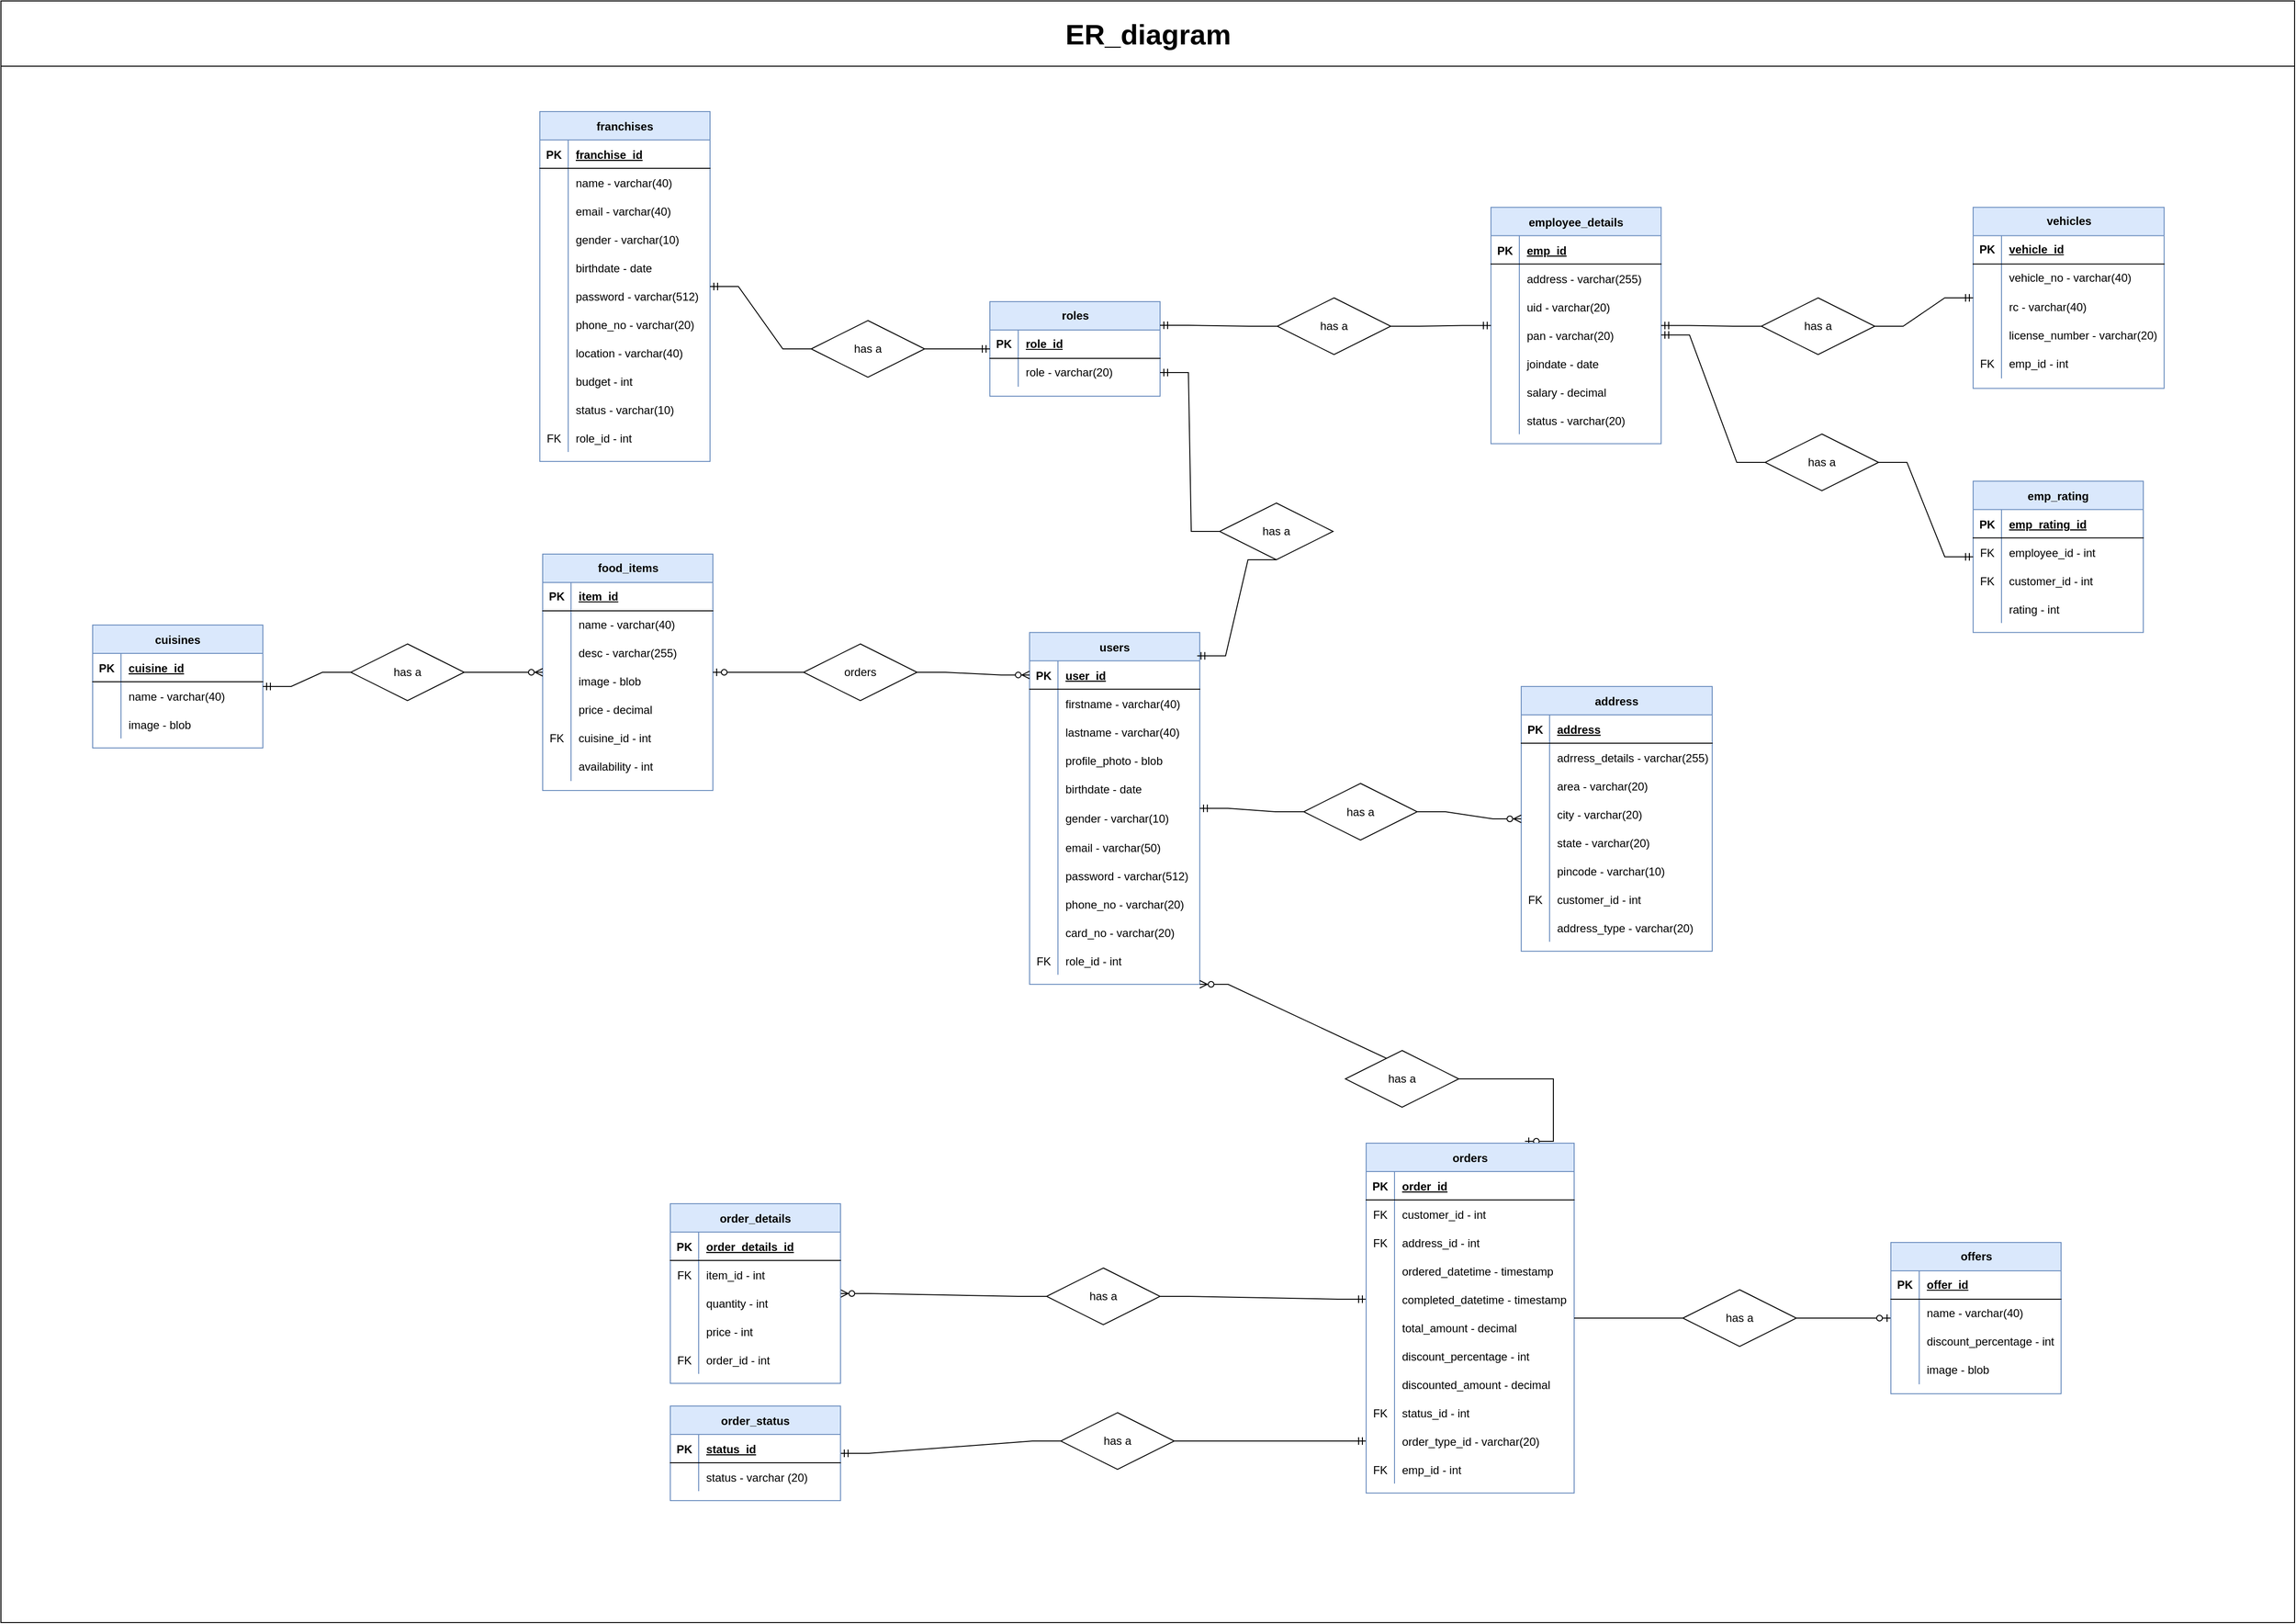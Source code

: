 <mxfile version="16.2.4" type="device"><diagram id="R2lEEEUBdFMjLlhIrx00" name="Page-1"><mxGraphModel dx="3795" dy="3390" grid="0" gridSize="10" guides="1" tooltips="1" connect="1" arrows="1" fold="1" page="0" pageScale="1" pageWidth="850" pageHeight="1100" math="0" shadow="0" extFonts="Permanent Marker^https://fonts.googleapis.com/css?family=Permanent+Marker"><root><mxCell id="0"/><mxCell id="1" parent="0"/><mxCell id="8SobAzWLGaMsiC0CCg5e-14" value="franchises" style="shape=table;startSize=30;container=1;collapsible=1;childLayout=tableLayout;fixedRows=1;rowLines=0;fontStyle=1;align=center;resizeLast=1;fontFamily=Helvetica;fontSize=12;strokeColor=#6c8ebf;fillColor=#dae8fc;" parent="1" vertex="1"><mxGeometry x="-349" y="-1582" width="180" height="370" as="geometry"/></mxCell><mxCell id="8SobAzWLGaMsiC0CCg5e-15" value="" style="shape=partialRectangle;collapsible=0;dropTarget=0;pointerEvents=0;fillColor=none;top=0;left=0;bottom=1;right=0;points=[[0,0.5],[1,0.5]];portConstraint=eastwest;fontFamily=Helvetica;fontSize=12;fontColor=default;strokeColor=default;" parent="8SobAzWLGaMsiC0CCg5e-14" vertex="1"><mxGeometry y="30" width="180" height="30" as="geometry"/></mxCell><mxCell id="8SobAzWLGaMsiC0CCg5e-16" value="PK" style="shape=partialRectangle;connectable=0;fillColor=none;top=0;left=0;bottom=0;right=0;fontStyle=1;overflow=hidden;fontFamily=Helvetica;fontSize=12;fontColor=default;strokeColor=default;" parent="8SobAzWLGaMsiC0CCg5e-15" vertex="1"><mxGeometry width="30" height="30" as="geometry"><mxRectangle width="30" height="30" as="alternateBounds"/></mxGeometry></mxCell><mxCell id="8SobAzWLGaMsiC0CCg5e-17" value="franchise_id" style="shape=partialRectangle;connectable=0;fillColor=none;top=0;left=0;bottom=0;right=0;align=left;spacingLeft=6;fontStyle=5;overflow=hidden;fontFamily=Helvetica;fontSize=12;fontColor=default;strokeColor=default;" parent="8SobAzWLGaMsiC0CCg5e-15" vertex="1"><mxGeometry x="30" width="150" height="30" as="geometry"><mxRectangle width="150" height="30" as="alternateBounds"/></mxGeometry></mxCell><mxCell id="8SobAzWLGaMsiC0CCg5e-18" value="" style="shape=partialRectangle;collapsible=0;dropTarget=0;pointerEvents=0;fillColor=none;top=0;left=0;bottom=0;right=0;points=[[0,0.5],[1,0.5]];portConstraint=eastwest;fontFamily=Helvetica;fontSize=12;fontColor=default;strokeColor=default;" parent="8SobAzWLGaMsiC0CCg5e-14" vertex="1"><mxGeometry y="60" width="180" height="30" as="geometry"/></mxCell><mxCell id="8SobAzWLGaMsiC0CCg5e-19" value="" style="shape=partialRectangle;connectable=0;fillColor=none;top=0;left=0;bottom=0;right=0;editable=1;overflow=hidden;fontFamily=Helvetica;fontSize=12;fontColor=default;strokeColor=default;" parent="8SobAzWLGaMsiC0CCg5e-18" vertex="1"><mxGeometry width="30" height="30" as="geometry"><mxRectangle width="30" height="30" as="alternateBounds"/></mxGeometry></mxCell><mxCell id="8SobAzWLGaMsiC0CCg5e-20" value="name - varchar(40)" style="shape=partialRectangle;connectable=0;fillColor=none;top=0;left=0;bottom=0;right=0;align=left;spacingLeft=6;overflow=hidden;fontFamily=Helvetica;fontSize=12;fontColor=default;strokeColor=default;" parent="8SobAzWLGaMsiC0CCg5e-18" vertex="1"><mxGeometry x="30" width="150" height="30" as="geometry"><mxRectangle width="150" height="30" as="alternateBounds"/></mxGeometry></mxCell><mxCell id="8SobAzWLGaMsiC0CCg5e-21" style="shape=partialRectangle;collapsible=0;dropTarget=0;pointerEvents=0;fillColor=none;top=0;left=0;bottom=0;right=0;points=[[0,0.5],[1,0.5]];portConstraint=eastwest;fontFamily=Helvetica;fontSize=12;fontColor=default;strokeColor=default;" parent="8SobAzWLGaMsiC0CCg5e-14" vertex="1"><mxGeometry y="90" width="180" height="30" as="geometry"/></mxCell><mxCell id="8SobAzWLGaMsiC0CCg5e-22" style="shape=partialRectangle;connectable=0;fillColor=none;top=0;left=0;bottom=0;right=0;editable=1;overflow=hidden;fontFamily=Helvetica;fontSize=12;fontColor=default;strokeColor=default;" parent="8SobAzWLGaMsiC0CCg5e-21" vertex="1"><mxGeometry width="30" height="30" as="geometry"><mxRectangle width="30" height="30" as="alternateBounds"/></mxGeometry></mxCell><mxCell id="8SobAzWLGaMsiC0CCg5e-23" value="email - varchar(40)" style="shape=partialRectangle;connectable=0;fillColor=none;top=0;left=0;bottom=0;right=0;align=left;spacingLeft=6;overflow=hidden;fontFamily=Helvetica;fontSize=12;fontColor=default;strokeColor=default;" parent="8SobAzWLGaMsiC0CCg5e-21" vertex="1"><mxGeometry x="30" width="150" height="30" as="geometry"><mxRectangle width="150" height="30" as="alternateBounds"/></mxGeometry></mxCell><mxCell id="8SobAzWLGaMsiC0CCg5e-24" style="shape=partialRectangle;collapsible=0;dropTarget=0;pointerEvents=0;fillColor=none;top=0;left=0;bottom=0;right=0;points=[[0,0.5],[1,0.5]];portConstraint=eastwest;fontFamily=Helvetica;fontSize=12;fontColor=default;strokeColor=default;" parent="8SobAzWLGaMsiC0CCg5e-14" vertex="1"><mxGeometry y="120" width="180" height="30" as="geometry"/></mxCell><mxCell id="8SobAzWLGaMsiC0CCg5e-25" style="shape=partialRectangle;connectable=0;fillColor=none;top=0;left=0;bottom=0;right=0;editable=1;overflow=hidden;fontFamily=Helvetica;fontSize=12;fontColor=default;strokeColor=default;" parent="8SobAzWLGaMsiC0CCg5e-24" vertex="1"><mxGeometry width="30" height="30" as="geometry"><mxRectangle width="30" height="30" as="alternateBounds"/></mxGeometry></mxCell><mxCell id="8SobAzWLGaMsiC0CCg5e-26" value="gender - varchar(10)" style="shape=partialRectangle;connectable=0;fillColor=none;top=0;left=0;bottom=0;right=0;align=left;spacingLeft=6;overflow=hidden;fontFamily=Helvetica;fontSize=12;fontColor=default;strokeColor=default;" parent="8SobAzWLGaMsiC0CCg5e-24" vertex="1"><mxGeometry x="30" width="150" height="30" as="geometry"><mxRectangle width="150" height="30" as="alternateBounds"/></mxGeometry></mxCell><mxCell id="8SobAzWLGaMsiC0CCg5e-27" style="shape=partialRectangle;collapsible=0;dropTarget=0;pointerEvents=0;fillColor=none;top=0;left=0;bottom=0;right=0;points=[[0,0.5],[1,0.5]];portConstraint=eastwest;fontFamily=Helvetica;fontSize=12;fontColor=default;strokeColor=default;" parent="8SobAzWLGaMsiC0CCg5e-14" vertex="1"><mxGeometry y="150" width="180" height="30" as="geometry"/></mxCell><mxCell id="8SobAzWLGaMsiC0CCg5e-28" style="shape=partialRectangle;connectable=0;fillColor=none;top=0;left=0;bottom=0;right=0;editable=1;overflow=hidden;fontFamily=Helvetica;fontSize=12;fontColor=default;strokeColor=default;" parent="8SobAzWLGaMsiC0CCg5e-27" vertex="1"><mxGeometry width="30" height="30" as="geometry"><mxRectangle width="30" height="30" as="alternateBounds"/></mxGeometry></mxCell><mxCell id="8SobAzWLGaMsiC0CCg5e-29" value="birthdate - date" style="shape=partialRectangle;connectable=0;fillColor=none;top=0;left=0;bottom=0;right=0;align=left;spacingLeft=6;overflow=hidden;fontFamily=Helvetica;fontSize=12;fontColor=default;strokeColor=default;" parent="8SobAzWLGaMsiC0CCg5e-27" vertex="1"><mxGeometry x="30" width="150" height="30" as="geometry"><mxRectangle width="150" height="30" as="alternateBounds"/></mxGeometry></mxCell><mxCell id="8SobAzWLGaMsiC0CCg5e-30" value="" style="shape=partialRectangle;collapsible=0;dropTarget=0;pointerEvents=0;fillColor=none;top=0;left=0;bottom=0;right=0;points=[[0,0.5],[1,0.5]];portConstraint=eastwest;fontFamily=Helvetica;fontSize=12;fontColor=default;strokeColor=default;" parent="8SobAzWLGaMsiC0CCg5e-14" vertex="1"><mxGeometry y="180" width="180" height="30" as="geometry"/></mxCell><mxCell id="8SobAzWLGaMsiC0CCg5e-31" value="" style="shape=partialRectangle;connectable=0;fillColor=none;top=0;left=0;bottom=0;right=0;editable=1;overflow=hidden;fontFamily=Helvetica;fontSize=12;fontColor=default;strokeColor=default;" parent="8SobAzWLGaMsiC0CCg5e-30" vertex="1"><mxGeometry width="30" height="30" as="geometry"><mxRectangle width="30" height="30" as="alternateBounds"/></mxGeometry></mxCell><mxCell id="8SobAzWLGaMsiC0CCg5e-32" value="password - varchar(512)" style="shape=partialRectangle;connectable=0;fillColor=none;top=0;left=0;bottom=0;right=0;align=left;spacingLeft=6;overflow=hidden;fontFamily=Helvetica;fontSize=12;fontColor=default;strokeColor=default;" parent="8SobAzWLGaMsiC0CCg5e-30" vertex="1"><mxGeometry x="30" width="150" height="30" as="geometry"><mxRectangle width="150" height="30" as="alternateBounds"/></mxGeometry></mxCell><mxCell id="8SobAzWLGaMsiC0CCg5e-33" style="shape=partialRectangle;collapsible=0;dropTarget=0;pointerEvents=0;fillColor=none;top=0;left=0;bottom=0;right=0;points=[[0,0.5],[1,0.5]];portConstraint=eastwest;fontFamily=Helvetica;fontSize=12;fontColor=default;strokeColor=default;" parent="8SobAzWLGaMsiC0CCg5e-14" vertex="1"><mxGeometry y="210" width="180" height="30" as="geometry"/></mxCell><mxCell id="8SobAzWLGaMsiC0CCg5e-34" style="shape=partialRectangle;connectable=0;fillColor=none;top=0;left=0;bottom=0;right=0;editable=1;overflow=hidden;fontFamily=Helvetica;fontSize=12;fontColor=default;strokeColor=default;" parent="8SobAzWLGaMsiC0CCg5e-33" vertex="1"><mxGeometry width="30" height="30" as="geometry"><mxRectangle width="30" height="30" as="alternateBounds"/></mxGeometry></mxCell><mxCell id="8SobAzWLGaMsiC0CCg5e-35" value="phone_no - varchar(20)" style="shape=partialRectangle;connectable=0;fillColor=none;top=0;left=0;bottom=0;right=0;align=left;spacingLeft=6;overflow=hidden;fontFamily=Helvetica;fontSize=12;fontColor=default;strokeColor=default;" parent="8SobAzWLGaMsiC0CCg5e-33" vertex="1"><mxGeometry x="30" width="150" height="30" as="geometry"><mxRectangle width="150" height="30" as="alternateBounds"/></mxGeometry></mxCell><mxCell id="8SobAzWLGaMsiC0CCg5e-36" style="shape=partialRectangle;collapsible=0;dropTarget=0;pointerEvents=0;fillColor=none;top=0;left=0;bottom=0;right=0;points=[[0,0.5],[1,0.5]];portConstraint=eastwest;fontFamily=Helvetica;fontSize=12;fontColor=default;strokeColor=default;" parent="8SobAzWLGaMsiC0CCg5e-14" vertex="1"><mxGeometry y="240" width="180" height="30" as="geometry"/></mxCell><mxCell id="8SobAzWLGaMsiC0CCg5e-37" style="shape=partialRectangle;connectable=0;fillColor=none;top=0;left=0;bottom=0;right=0;editable=1;overflow=hidden;fontFamily=Helvetica;fontSize=12;fontColor=default;strokeColor=default;" parent="8SobAzWLGaMsiC0CCg5e-36" vertex="1"><mxGeometry width="30" height="30" as="geometry"><mxRectangle width="30" height="30" as="alternateBounds"/></mxGeometry></mxCell><mxCell id="8SobAzWLGaMsiC0CCg5e-38" value="location - varchar(40)" style="shape=partialRectangle;connectable=0;fillColor=none;top=0;left=0;bottom=0;right=0;align=left;spacingLeft=6;overflow=hidden;fontFamily=Helvetica;fontSize=12;fontColor=default;strokeColor=default;" parent="8SobAzWLGaMsiC0CCg5e-36" vertex="1"><mxGeometry x="30" width="150" height="30" as="geometry"><mxRectangle width="150" height="30" as="alternateBounds"/></mxGeometry></mxCell><mxCell id="8SobAzWLGaMsiC0CCg5e-39" style="shape=partialRectangle;collapsible=0;dropTarget=0;pointerEvents=0;fillColor=none;top=0;left=0;bottom=0;right=0;points=[[0,0.5],[1,0.5]];portConstraint=eastwest;fontFamily=Helvetica;fontSize=12;fontColor=default;strokeColor=default;" parent="8SobAzWLGaMsiC0CCg5e-14" vertex="1"><mxGeometry y="270" width="180" height="30" as="geometry"/></mxCell><mxCell id="8SobAzWLGaMsiC0CCg5e-40" style="shape=partialRectangle;connectable=0;fillColor=none;top=0;left=0;bottom=0;right=0;editable=1;overflow=hidden;fontFamily=Helvetica;fontSize=12;fontColor=default;strokeColor=default;" parent="8SobAzWLGaMsiC0CCg5e-39" vertex="1"><mxGeometry width="30" height="30" as="geometry"><mxRectangle width="30" height="30" as="alternateBounds"/></mxGeometry></mxCell><mxCell id="8SobAzWLGaMsiC0CCg5e-41" value="budget - int" style="shape=partialRectangle;connectable=0;fillColor=none;top=0;left=0;bottom=0;right=0;align=left;spacingLeft=6;overflow=hidden;fontFamily=Helvetica;fontSize=12;fontColor=default;strokeColor=default;" parent="8SobAzWLGaMsiC0CCg5e-39" vertex="1"><mxGeometry x="30" width="150" height="30" as="geometry"><mxRectangle width="150" height="30" as="alternateBounds"/></mxGeometry></mxCell><mxCell id="8SobAzWLGaMsiC0CCg5e-42" style="shape=partialRectangle;collapsible=0;dropTarget=0;pointerEvents=0;fillColor=none;top=0;left=0;bottom=0;right=0;points=[[0,0.5],[1,0.5]];portConstraint=eastwest;fontFamily=Helvetica;fontSize=12;fontColor=default;strokeColor=default;" parent="8SobAzWLGaMsiC0CCg5e-14" vertex="1"><mxGeometry y="300" width="180" height="30" as="geometry"/></mxCell><mxCell id="8SobAzWLGaMsiC0CCg5e-43" style="shape=partialRectangle;connectable=0;fillColor=none;top=0;left=0;bottom=0;right=0;editable=1;overflow=hidden;fontFamily=Helvetica;fontSize=12;fontColor=default;strokeColor=default;" parent="8SobAzWLGaMsiC0CCg5e-42" vertex="1"><mxGeometry width="30" height="30" as="geometry"><mxRectangle width="30" height="30" as="alternateBounds"/></mxGeometry></mxCell><mxCell id="8SobAzWLGaMsiC0CCg5e-44" value="status - varchar(10)" style="shape=partialRectangle;connectable=0;fillColor=none;top=0;left=0;bottom=0;right=0;align=left;spacingLeft=6;overflow=hidden;fontFamily=Helvetica;fontSize=12;fontColor=default;strokeColor=default;" parent="8SobAzWLGaMsiC0CCg5e-42" vertex="1"><mxGeometry x="30" width="150" height="30" as="geometry"><mxRectangle width="150" height="30" as="alternateBounds"/></mxGeometry></mxCell><mxCell id="8SobAzWLGaMsiC0CCg5e-406" style="shape=partialRectangle;collapsible=0;dropTarget=0;pointerEvents=0;fillColor=none;top=0;left=0;bottom=0;right=0;points=[[0,0.5],[1,0.5]];portConstraint=eastwest;fontFamily=Helvetica;fontSize=12;fontColor=default;strokeColor=default;" parent="8SobAzWLGaMsiC0CCg5e-14" vertex="1"><mxGeometry y="330" width="180" height="30" as="geometry"/></mxCell><mxCell id="8SobAzWLGaMsiC0CCg5e-407" value="FK" style="shape=partialRectangle;connectable=0;fillColor=none;top=0;left=0;bottom=0;right=0;editable=1;overflow=hidden;fontFamily=Helvetica;fontSize=12;fontColor=default;strokeColor=default;" parent="8SobAzWLGaMsiC0CCg5e-406" vertex="1"><mxGeometry width="30" height="30" as="geometry"><mxRectangle width="30" height="30" as="alternateBounds"/></mxGeometry></mxCell><mxCell id="8SobAzWLGaMsiC0CCg5e-408" value="role_id - int" style="shape=partialRectangle;connectable=0;fillColor=none;top=0;left=0;bottom=0;right=0;align=left;spacingLeft=6;overflow=hidden;fontFamily=Helvetica;fontSize=12;fontColor=default;strokeColor=default;" parent="8SobAzWLGaMsiC0CCg5e-406" vertex="1"><mxGeometry x="30" width="150" height="30" as="geometry"><mxRectangle width="150" height="30" as="alternateBounds"/></mxGeometry></mxCell><mxCell id="8SobAzWLGaMsiC0CCg5e-45" value="users" style="shape=table;startSize=30;container=1;collapsible=1;childLayout=tableLayout;fixedRows=1;rowLines=0;fontStyle=1;align=center;resizeLast=1;fillColor=#dae8fc;strokeColor=#6c8ebf;" parent="1" vertex="1"><mxGeometry x="169" y="-1031.17" width="180" height="372.167" as="geometry"/></mxCell><mxCell id="8SobAzWLGaMsiC0CCg5e-46" value="" style="shape=partialRectangle;collapsible=0;dropTarget=0;pointerEvents=0;fillColor=none;top=0;left=0;bottom=1;right=0;points=[[0,0.5],[1,0.5]];portConstraint=eastwest;" parent="8SobAzWLGaMsiC0CCg5e-45" vertex="1"><mxGeometry y="30" width="180" height="30" as="geometry"/></mxCell><mxCell id="8SobAzWLGaMsiC0CCg5e-47" value="PK" style="shape=partialRectangle;connectable=0;fillColor=none;top=0;left=0;bottom=0;right=0;fontStyle=1;overflow=hidden;" parent="8SobAzWLGaMsiC0CCg5e-46" vertex="1"><mxGeometry width="30" height="30" as="geometry"><mxRectangle width="30" height="30" as="alternateBounds"/></mxGeometry></mxCell><mxCell id="8SobAzWLGaMsiC0CCg5e-48" value="user_id" style="shape=partialRectangle;connectable=0;fillColor=none;top=0;left=0;bottom=0;right=0;align=left;spacingLeft=6;fontStyle=5;overflow=hidden;" parent="8SobAzWLGaMsiC0CCg5e-46" vertex="1"><mxGeometry x="30" width="150" height="30" as="geometry"><mxRectangle width="150" height="30" as="alternateBounds"/></mxGeometry></mxCell><mxCell id="8SobAzWLGaMsiC0CCg5e-49" value="" style="shape=partialRectangle;collapsible=0;dropTarget=0;pointerEvents=0;fillColor=none;top=0;left=0;bottom=0;right=0;points=[[0,0.5],[1,0.5]];portConstraint=eastwest;" parent="8SobAzWLGaMsiC0CCg5e-45" vertex="1"><mxGeometry y="60" width="180" height="30" as="geometry"/></mxCell><mxCell id="8SobAzWLGaMsiC0CCg5e-50" value="" style="shape=partialRectangle;connectable=0;fillColor=none;top=0;left=0;bottom=0;right=0;editable=1;overflow=hidden;" parent="8SobAzWLGaMsiC0CCg5e-49" vertex="1"><mxGeometry width="30" height="30" as="geometry"><mxRectangle width="30" height="30" as="alternateBounds"/></mxGeometry></mxCell><mxCell id="8SobAzWLGaMsiC0CCg5e-51" value="firstname - varchar(40)" style="shape=partialRectangle;connectable=0;fillColor=none;top=0;left=0;bottom=0;right=0;align=left;spacingLeft=6;overflow=hidden;" parent="8SobAzWLGaMsiC0CCg5e-49" vertex="1"><mxGeometry x="30" width="150" height="30" as="geometry"><mxRectangle width="150" height="30" as="alternateBounds"/></mxGeometry></mxCell><mxCell id="8SobAzWLGaMsiC0CCg5e-52" value="" style="shape=partialRectangle;collapsible=0;dropTarget=0;pointerEvents=0;fillColor=none;top=0;left=0;bottom=0;right=0;points=[[0,0.5],[1,0.5]];portConstraint=eastwest;" parent="8SobAzWLGaMsiC0CCg5e-45" vertex="1"><mxGeometry y="90" width="180" height="30" as="geometry"/></mxCell><mxCell id="8SobAzWLGaMsiC0CCg5e-53" value="" style="shape=partialRectangle;connectable=0;fillColor=none;top=0;left=0;bottom=0;right=0;editable=1;overflow=hidden;" parent="8SobAzWLGaMsiC0CCg5e-52" vertex="1"><mxGeometry width="30" height="30" as="geometry"><mxRectangle width="30" height="30" as="alternateBounds"/></mxGeometry></mxCell><mxCell id="8SobAzWLGaMsiC0CCg5e-54" value="lastname - varchar(40)" style="shape=partialRectangle;connectable=0;fillColor=none;top=0;left=0;bottom=0;right=0;align=left;spacingLeft=6;overflow=hidden;" parent="8SobAzWLGaMsiC0CCg5e-52" vertex="1"><mxGeometry x="30" width="150" height="30" as="geometry"><mxRectangle width="150" height="30" as="alternateBounds"/></mxGeometry></mxCell><mxCell id="8SobAzWLGaMsiC0CCg5e-368" style="shape=partialRectangle;collapsible=0;dropTarget=0;pointerEvents=0;fillColor=none;top=0;left=0;bottom=0;right=0;points=[[0,0.5],[1,0.5]];portConstraint=eastwest;" parent="8SobAzWLGaMsiC0CCg5e-45" vertex="1"><mxGeometry y="120" width="180" height="30" as="geometry"/></mxCell><mxCell id="8SobAzWLGaMsiC0CCg5e-369" style="shape=partialRectangle;connectable=0;fillColor=none;top=0;left=0;bottom=0;right=0;editable=1;overflow=hidden;" parent="8SobAzWLGaMsiC0CCg5e-368" vertex="1"><mxGeometry width="30" height="30" as="geometry"><mxRectangle width="30" height="30" as="alternateBounds"/></mxGeometry></mxCell><mxCell id="8SobAzWLGaMsiC0CCg5e-370" value="profile_photo - blob" style="shape=partialRectangle;connectable=0;fillColor=none;top=0;left=0;bottom=0;right=0;align=left;spacingLeft=6;overflow=hidden;" parent="8SobAzWLGaMsiC0CCg5e-368" vertex="1"><mxGeometry x="30" width="150" height="30" as="geometry"><mxRectangle width="150" height="30" as="alternateBounds"/></mxGeometry></mxCell><mxCell id="8SobAzWLGaMsiC0CCg5e-55" value="" style="shape=partialRectangle;collapsible=0;dropTarget=0;pointerEvents=0;fillColor=none;top=0;left=0;bottom=0;right=0;points=[[0,0.5],[1,0.5]];portConstraint=eastwest;" parent="8SobAzWLGaMsiC0CCg5e-45" vertex="1"><mxGeometry y="150" width="180" height="30" as="geometry"/></mxCell><mxCell id="8SobAzWLGaMsiC0CCg5e-56" value="" style="shape=partialRectangle;connectable=0;fillColor=none;top=0;left=0;bottom=0;right=0;editable=1;overflow=hidden;" parent="8SobAzWLGaMsiC0CCg5e-55" vertex="1"><mxGeometry width="30" height="30" as="geometry"><mxRectangle width="30" height="30" as="alternateBounds"/></mxGeometry></mxCell><mxCell id="8SobAzWLGaMsiC0CCg5e-57" value="birthdate - date" style="shape=partialRectangle;connectable=0;fillColor=none;top=0;left=0;bottom=0;right=0;align=left;spacingLeft=6;overflow=hidden;" parent="8SobAzWLGaMsiC0CCg5e-55" vertex="1"><mxGeometry x="30" width="150" height="30" as="geometry"><mxRectangle width="150" height="30" as="alternateBounds"/></mxGeometry></mxCell><mxCell id="8SobAzWLGaMsiC0CCg5e-70" style="shape=partialRectangle;collapsible=0;dropTarget=0;pointerEvents=0;fillColor=none;top=0;left=0;bottom=0;right=0;points=[[0,0.5],[1,0.5]];portConstraint=eastwest;" parent="8SobAzWLGaMsiC0CCg5e-45" vertex="1"><mxGeometry y="180" width="180" height="32" as="geometry"/></mxCell><mxCell id="8SobAzWLGaMsiC0CCg5e-71" style="shape=partialRectangle;connectable=0;fillColor=none;top=0;left=0;bottom=0;right=0;editable=1;overflow=hidden;" parent="8SobAzWLGaMsiC0CCg5e-70" vertex="1"><mxGeometry width="30" height="32" as="geometry"><mxRectangle width="30" height="32" as="alternateBounds"/></mxGeometry></mxCell><mxCell id="8SobAzWLGaMsiC0CCg5e-72" value="gender - varchar(10)" style="shape=partialRectangle;connectable=0;fillColor=none;top=0;left=0;bottom=0;right=0;align=left;spacingLeft=6;overflow=hidden;" parent="8SobAzWLGaMsiC0CCg5e-70" vertex="1"><mxGeometry x="30" width="150" height="32" as="geometry"><mxRectangle width="150" height="32" as="alternateBounds"/></mxGeometry></mxCell><mxCell id="8SobAzWLGaMsiC0CCg5e-67" style="shape=partialRectangle;collapsible=0;dropTarget=0;pointerEvents=0;fillColor=none;top=0;left=0;bottom=0;right=0;points=[[0,0.5],[1,0.5]];portConstraint=eastwest;" parent="8SobAzWLGaMsiC0CCg5e-45" vertex="1"><mxGeometry y="212" width="180" height="30" as="geometry"/></mxCell><mxCell id="8SobAzWLGaMsiC0CCg5e-68" style="shape=partialRectangle;connectable=0;fillColor=none;top=0;left=0;bottom=0;right=0;editable=1;overflow=hidden;" parent="8SobAzWLGaMsiC0CCg5e-67" vertex="1"><mxGeometry width="30" height="30" as="geometry"><mxRectangle width="30" height="30" as="alternateBounds"/></mxGeometry></mxCell><mxCell id="8SobAzWLGaMsiC0CCg5e-69" value="email - varchar(50)" style="shape=partialRectangle;connectable=0;fillColor=none;top=0;left=0;bottom=0;right=0;align=left;spacingLeft=6;overflow=hidden;" parent="8SobAzWLGaMsiC0CCg5e-67" vertex="1"><mxGeometry x="30" width="150" height="30" as="geometry"><mxRectangle width="150" height="30" as="alternateBounds"/></mxGeometry></mxCell><mxCell id="8SobAzWLGaMsiC0CCg5e-64" style="shape=partialRectangle;collapsible=0;dropTarget=0;pointerEvents=0;fillColor=none;top=0;left=0;bottom=0;right=0;points=[[0,0.5],[1,0.5]];portConstraint=eastwest;" parent="8SobAzWLGaMsiC0CCg5e-45" vertex="1"><mxGeometry y="242" width="180" height="30" as="geometry"/></mxCell><mxCell id="8SobAzWLGaMsiC0CCg5e-65" style="shape=partialRectangle;connectable=0;fillColor=none;top=0;left=0;bottom=0;right=0;editable=1;overflow=hidden;" parent="8SobAzWLGaMsiC0CCg5e-64" vertex="1"><mxGeometry width="30" height="30" as="geometry"><mxRectangle width="30" height="30" as="alternateBounds"/></mxGeometry></mxCell><mxCell id="8SobAzWLGaMsiC0CCg5e-66" value="password - varchar(512)" style="shape=partialRectangle;connectable=0;fillColor=none;top=0;left=0;bottom=0;right=0;align=left;spacingLeft=6;overflow=hidden;" parent="8SobAzWLGaMsiC0CCg5e-64" vertex="1"><mxGeometry x="30" width="150" height="30" as="geometry"><mxRectangle width="150" height="30" as="alternateBounds"/></mxGeometry></mxCell><mxCell id="8SobAzWLGaMsiC0CCg5e-61" style="shape=partialRectangle;collapsible=0;dropTarget=0;pointerEvents=0;fillColor=none;top=0;left=0;bottom=0;right=0;points=[[0,0.5],[1,0.5]];portConstraint=eastwest;" parent="8SobAzWLGaMsiC0CCg5e-45" vertex="1"><mxGeometry y="272" width="180" height="30" as="geometry"/></mxCell><mxCell id="8SobAzWLGaMsiC0CCg5e-62" style="shape=partialRectangle;connectable=0;fillColor=none;top=0;left=0;bottom=0;right=0;editable=1;overflow=hidden;" parent="8SobAzWLGaMsiC0CCg5e-61" vertex="1"><mxGeometry width="30" height="30" as="geometry"><mxRectangle width="30" height="30" as="alternateBounds"/></mxGeometry></mxCell><mxCell id="8SobAzWLGaMsiC0CCg5e-63" value="phone_no - varchar(20)" style="shape=partialRectangle;connectable=0;fillColor=none;top=0;left=0;bottom=0;right=0;align=left;spacingLeft=6;overflow=hidden;" parent="8SobAzWLGaMsiC0CCg5e-61" vertex="1"><mxGeometry x="30" width="150" height="30" as="geometry"><mxRectangle width="150" height="30" as="alternateBounds"/></mxGeometry></mxCell><mxCell id="8SobAzWLGaMsiC0CCg5e-58" style="shape=partialRectangle;collapsible=0;dropTarget=0;pointerEvents=0;fillColor=none;top=0;left=0;bottom=0;right=0;points=[[0,0.5],[1,0.5]];portConstraint=eastwest;" parent="8SobAzWLGaMsiC0CCg5e-45" vertex="1"><mxGeometry y="302" width="180" height="30" as="geometry"/></mxCell><mxCell id="8SobAzWLGaMsiC0CCg5e-59" style="shape=partialRectangle;connectable=0;fillColor=none;top=0;left=0;bottom=0;right=0;editable=1;overflow=hidden;" parent="8SobAzWLGaMsiC0CCg5e-58" vertex="1"><mxGeometry width="30" height="30" as="geometry"><mxRectangle width="30" height="30" as="alternateBounds"/></mxGeometry></mxCell><mxCell id="8SobAzWLGaMsiC0CCg5e-60" value="card_no - varchar(20)" style="shape=partialRectangle;connectable=0;fillColor=none;top=0;left=0;bottom=0;right=0;align=left;spacingLeft=6;overflow=hidden;" parent="8SobAzWLGaMsiC0CCg5e-58" vertex="1"><mxGeometry x="30" width="150" height="30" as="geometry"><mxRectangle width="150" height="30" as="alternateBounds"/></mxGeometry></mxCell><mxCell id="8SobAzWLGaMsiC0CCg5e-287" style="shape=partialRectangle;collapsible=0;dropTarget=0;pointerEvents=0;fillColor=none;top=0;left=0;bottom=0;right=0;points=[[0,0.5],[1,0.5]];portConstraint=eastwest;" parent="8SobAzWLGaMsiC0CCg5e-45" vertex="1"><mxGeometry y="332" width="180" height="30" as="geometry"/></mxCell><mxCell id="8SobAzWLGaMsiC0CCg5e-288" value="FK" style="shape=partialRectangle;connectable=0;fillColor=none;top=0;left=0;bottom=0;right=0;editable=1;overflow=hidden;" parent="8SobAzWLGaMsiC0CCg5e-287" vertex="1"><mxGeometry width="30" height="30" as="geometry"><mxRectangle width="30" height="30" as="alternateBounds"/></mxGeometry></mxCell><mxCell id="8SobAzWLGaMsiC0CCg5e-289" value="role_id - int" style="shape=partialRectangle;connectable=0;fillColor=none;top=0;left=0;bottom=0;right=0;align=left;spacingLeft=6;overflow=hidden;" parent="8SobAzWLGaMsiC0CCg5e-287" vertex="1"><mxGeometry x="30" width="150" height="30" as="geometry"><mxRectangle width="150" height="30" as="alternateBounds"/></mxGeometry></mxCell><mxCell id="8SobAzWLGaMsiC0CCg5e-73" value="address" style="shape=table;startSize=30;container=1;collapsible=1;childLayout=tableLayout;fixedRows=1;rowLines=0;fontStyle=1;align=center;resizeLast=1;fillColor=#dae8fc;strokeColor=#6c8ebf;" parent="1" vertex="1"><mxGeometry x="689" y="-974" width="202" height="280" as="geometry"/></mxCell><mxCell id="8SobAzWLGaMsiC0CCg5e-74" value="" style="shape=partialRectangle;collapsible=0;dropTarget=0;pointerEvents=0;fillColor=none;top=0;left=0;bottom=1;right=0;points=[[0,0.5],[1,0.5]];portConstraint=eastwest;" parent="8SobAzWLGaMsiC0CCg5e-73" vertex="1"><mxGeometry y="30" width="202" height="30" as="geometry"/></mxCell><mxCell id="8SobAzWLGaMsiC0CCg5e-75" value="PK" style="shape=partialRectangle;connectable=0;fillColor=none;top=0;left=0;bottom=0;right=0;fontStyle=1;overflow=hidden;" parent="8SobAzWLGaMsiC0CCg5e-74" vertex="1"><mxGeometry width="30" height="30" as="geometry"><mxRectangle width="30" height="30" as="alternateBounds"/></mxGeometry></mxCell><mxCell id="8SobAzWLGaMsiC0CCg5e-76" value="address" style="shape=partialRectangle;connectable=0;fillColor=none;top=0;left=0;bottom=0;right=0;align=left;spacingLeft=6;fontStyle=5;overflow=hidden;" parent="8SobAzWLGaMsiC0CCg5e-74" vertex="1"><mxGeometry x="30" width="172" height="30" as="geometry"><mxRectangle width="172" height="30" as="alternateBounds"/></mxGeometry></mxCell><mxCell id="8SobAzWLGaMsiC0CCg5e-77" value="" style="shape=partialRectangle;collapsible=0;dropTarget=0;pointerEvents=0;fillColor=none;top=0;left=0;bottom=0;right=0;points=[[0,0.5],[1,0.5]];portConstraint=eastwest;" parent="8SobAzWLGaMsiC0CCg5e-73" vertex="1"><mxGeometry y="60" width="202" height="30" as="geometry"/></mxCell><mxCell id="8SobAzWLGaMsiC0CCg5e-78" value="" style="shape=partialRectangle;connectable=0;fillColor=none;top=0;left=0;bottom=0;right=0;editable=1;overflow=hidden;" parent="8SobAzWLGaMsiC0CCg5e-77" vertex="1"><mxGeometry width="30" height="30" as="geometry"><mxRectangle width="30" height="30" as="alternateBounds"/></mxGeometry></mxCell><mxCell id="8SobAzWLGaMsiC0CCg5e-79" value="adrress_details - varchar(255)" style="shape=partialRectangle;connectable=0;fillColor=none;top=0;left=0;bottom=0;right=0;align=left;spacingLeft=6;overflow=hidden;" parent="8SobAzWLGaMsiC0CCg5e-77" vertex="1"><mxGeometry x="30" width="172" height="30" as="geometry"><mxRectangle width="172" height="30" as="alternateBounds"/></mxGeometry></mxCell><mxCell id="8SobAzWLGaMsiC0CCg5e-80" value="" style="shape=partialRectangle;collapsible=0;dropTarget=0;pointerEvents=0;fillColor=none;top=0;left=0;bottom=0;right=0;points=[[0,0.5],[1,0.5]];portConstraint=eastwest;" parent="8SobAzWLGaMsiC0CCg5e-73" vertex="1"><mxGeometry y="90" width="202" height="30" as="geometry"/></mxCell><mxCell id="8SobAzWLGaMsiC0CCg5e-81" value="" style="shape=partialRectangle;connectable=0;fillColor=none;top=0;left=0;bottom=0;right=0;editable=1;overflow=hidden;" parent="8SobAzWLGaMsiC0CCg5e-80" vertex="1"><mxGeometry width="30" height="30" as="geometry"><mxRectangle width="30" height="30" as="alternateBounds"/></mxGeometry></mxCell><mxCell id="8SobAzWLGaMsiC0CCg5e-82" value="area - varchar(20)" style="shape=partialRectangle;connectable=0;fillColor=none;top=0;left=0;bottom=0;right=0;align=left;spacingLeft=6;overflow=hidden;" parent="8SobAzWLGaMsiC0CCg5e-80" vertex="1"><mxGeometry x="30" width="172" height="30" as="geometry"><mxRectangle width="172" height="30" as="alternateBounds"/></mxGeometry></mxCell><mxCell id="8SobAzWLGaMsiC0CCg5e-83" value="" style="shape=partialRectangle;collapsible=0;dropTarget=0;pointerEvents=0;fillColor=none;top=0;left=0;bottom=0;right=0;points=[[0,0.5],[1,0.5]];portConstraint=eastwest;" parent="8SobAzWLGaMsiC0CCg5e-73" vertex="1"><mxGeometry y="120" width="202" height="30" as="geometry"/></mxCell><mxCell id="8SobAzWLGaMsiC0CCg5e-84" value="" style="shape=partialRectangle;connectable=0;fillColor=none;top=0;left=0;bottom=0;right=0;editable=1;overflow=hidden;" parent="8SobAzWLGaMsiC0CCg5e-83" vertex="1"><mxGeometry width="30" height="30" as="geometry"><mxRectangle width="30" height="30" as="alternateBounds"/></mxGeometry></mxCell><mxCell id="8SobAzWLGaMsiC0CCg5e-85" value="city - varchar(20)" style="shape=partialRectangle;connectable=0;fillColor=none;top=0;left=0;bottom=0;right=0;align=left;spacingLeft=6;overflow=hidden;" parent="8SobAzWLGaMsiC0CCg5e-83" vertex="1"><mxGeometry x="30" width="172" height="30" as="geometry"><mxRectangle width="172" height="30" as="alternateBounds"/></mxGeometry></mxCell><mxCell id="98GSi-i5FDll53mXLIkH-4" style="shape=partialRectangle;collapsible=0;dropTarget=0;pointerEvents=0;fillColor=none;top=0;left=0;bottom=0;right=0;points=[[0,0.5],[1,0.5]];portConstraint=eastwest;" parent="8SobAzWLGaMsiC0CCg5e-73" vertex="1"><mxGeometry y="150" width="202" height="30" as="geometry"/></mxCell><mxCell id="98GSi-i5FDll53mXLIkH-5" style="shape=partialRectangle;connectable=0;fillColor=none;top=0;left=0;bottom=0;right=0;editable=1;overflow=hidden;" parent="98GSi-i5FDll53mXLIkH-4" vertex="1"><mxGeometry width="30" height="30" as="geometry"><mxRectangle width="30" height="30" as="alternateBounds"/></mxGeometry></mxCell><mxCell id="98GSi-i5FDll53mXLIkH-6" value="state - varchar(20)" style="shape=partialRectangle;connectable=0;fillColor=none;top=0;left=0;bottom=0;right=0;align=left;spacingLeft=6;overflow=hidden;" parent="98GSi-i5FDll53mXLIkH-4" vertex="1"><mxGeometry x="30" width="172" height="30" as="geometry"><mxRectangle width="172" height="30" as="alternateBounds"/></mxGeometry></mxCell><mxCell id="8SobAzWLGaMsiC0CCg5e-95" style="shape=partialRectangle;collapsible=0;dropTarget=0;pointerEvents=0;fillColor=none;top=0;left=0;bottom=0;right=0;points=[[0,0.5],[1,0.5]];portConstraint=eastwest;" parent="8SobAzWLGaMsiC0CCg5e-73" vertex="1"><mxGeometry y="180" width="202" height="30" as="geometry"/></mxCell><mxCell id="8SobAzWLGaMsiC0CCg5e-96" style="shape=partialRectangle;connectable=0;fillColor=none;top=0;left=0;bottom=0;right=0;editable=1;overflow=hidden;" parent="8SobAzWLGaMsiC0CCg5e-95" vertex="1"><mxGeometry width="30" height="30" as="geometry"><mxRectangle width="30" height="30" as="alternateBounds"/></mxGeometry></mxCell><mxCell id="8SobAzWLGaMsiC0CCg5e-97" value="pincode - varchar(10)" style="shape=partialRectangle;connectable=0;fillColor=none;top=0;left=0;bottom=0;right=0;align=left;spacingLeft=6;overflow=hidden;" parent="8SobAzWLGaMsiC0CCg5e-95" vertex="1"><mxGeometry x="30" width="172" height="30" as="geometry"><mxRectangle width="172" height="30" as="alternateBounds"/></mxGeometry></mxCell><mxCell id="8SobAzWLGaMsiC0CCg5e-92" style="shape=partialRectangle;collapsible=0;dropTarget=0;pointerEvents=0;fillColor=none;top=0;left=0;bottom=0;right=0;points=[[0,0.5],[1,0.5]];portConstraint=eastwest;" parent="8SobAzWLGaMsiC0CCg5e-73" vertex="1"><mxGeometry y="210" width="202" height="30" as="geometry"/></mxCell><mxCell id="8SobAzWLGaMsiC0CCg5e-93" value="FK" style="shape=partialRectangle;connectable=0;fillColor=none;top=0;left=0;bottom=0;right=0;editable=1;overflow=hidden;" parent="8SobAzWLGaMsiC0CCg5e-92" vertex="1"><mxGeometry width="30" height="30" as="geometry"><mxRectangle width="30" height="30" as="alternateBounds"/></mxGeometry></mxCell><mxCell id="8SobAzWLGaMsiC0CCg5e-94" value="customer_id - int" style="shape=partialRectangle;connectable=0;fillColor=none;top=0;left=0;bottom=0;right=0;align=left;spacingLeft=6;overflow=hidden;" parent="8SobAzWLGaMsiC0CCg5e-92" vertex="1"><mxGeometry x="30" width="172" height="30" as="geometry"><mxRectangle width="172" height="30" as="alternateBounds"/></mxGeometry></mxCell><mxCell id="8SobAzWLGaMsiC0CCg5e-89" style="shape=partialRectangle;collapsible=0;dropTarget=0;pointerEvents=0;fillColor=none;top=0;left=0;bottom=0;right=0;points=[[0,0.5],[1,0.5]];portConstraint=eastwest;" parent="8SobAzWLGaMsiC0CCg5e-73" vertex="1"><mxGeometry y="240" width="202" height="30" as="geometry"/></mxCell><mxCell id="8SobAzWLGaMsiC0CCg5e-90" value="" style="shape=partialRectangle;connectable=0;fillColor=none;top=0;left=0;bottom=0;right=0;editable=1;overflow=hidden;" parent="8SobAzWLGaMsiC0CCg5e-89" vertex="1"><mxGeometry width="30" height="30" as="geometry"><mxRectangle width="30" height="30" as="alternateBounds"/></mxGeometry></mxCell><mxCell id="8SobAzWLGaMsiC0CCg5e-91" value="address_type - varchar(20)" style="shape=partialRectangle;connectable=0;fillColor=none;top=0;left=0;bottom=0;right=0;align=left;spacingLeft=6;overflow=hidden;" parent="8SobAzWLGaMsiC0CCg5e-89" vertex="1"><mxGeometry x="30" width="172" height="30" as="geometry"><mxRectangle width="172" height="30" as="alternateBounds"/></mxGeometry></mxCell><mxCell id="8SobAzWLGaMsiC0CCg5e-112" value="" style="edgeStyle=entityRelationEdgeStyle;fontSize=12;html=1;endArrow=ERzeroToMany;startArrow=none;rounded=0;" parent="1" source="8SobAzWLGaMsiC0CCg5e-371" target="8SobAzWLGaMsiC0CCg5e-73" edge="1"><mxGeometry width="100" height="100" relative="1" as="geometry"><mxPoint x="439" y="-314" as="sourcePoint"/><mxPoint x="539" y="-414" as="targetPoint"/></mxGeometry></mxCell><mxCell id="8SobAzWLGaMsiC0CCg5e-113" value="cuisines" style="shape=table;startSize=30;container=1;collapsible=1;childLayout=tableLayout;fixedRows=1;rowLines=0;fontStyle=1;align=center;resizeLast=1;fillColor=#dae8fc;strokeColor=#6c8ebf;" parent="1" vertex="1"><mxGeometry x="-822" y="-1039" width="180" height="130" as="geometry"/></mxCell><mxCell id="8SobAzWLGaMsiC0CCg5e-114" value="" style="shape=partialRectangle;collapsible=0;dropTarget=0;pointerEvents=0;fillColor=none;top=0;left=0;bottom=1;right=0;points=[[0,0.5],[1,0.5]];portConstraint=eastwest;" parent="8SobAzWLGaMsiC0CCg5e-113" vertex="1"><mxGeometry y="30" width="180" height="30" as="geometry"/></mxCell><mxCell id="8SobAzWLGaMsiC0CCg5e-115" value="PK" style="shape=partialRectangle;connectable=0;fillColor=none;top=0;left=0;bottom=0;right=0;fontStyle=1;overflow=hidden;" parent="8SobAzWLGaMsiC0CCg5e-114" vertex="1"><mxGeometry width="30" height="30" as="geometry"><mxRectangle width="30" height="30" as="alternateBounds"/></mxGeometry></mxCell><mxCell id="8SobAzWLGaMsiC0CCg5e-116" value="cuisine_id" style="shape=partialRectangle;connectable=0;fillColor=none;top=0;left=0;bottom=0;right=0;align=left;spacingLeft=6;fontStyle=5;overflow=hidden;" parent="8SobAzWLGaMsiC0CCg5e-114" vertex="1"><mxGeometry x="30" width="150" height="30" as="geometry"><mxRectangle width="150" height="30" as="alternateBounds"/></mxGeometry></mxCell><mxCell id="8SobAzWLGaMsiC0CCg5e-117" value="" style="shape=partialRectangle;collapsible=0;dropTarget=0;pointerEvents=0;fillColor=none;top=0;left=0;bottom=0;right=0;points=[[0,0.5],[1,0.5]];portConstraint=eastwest;" parent="8SobAzWLGaMsiC0CCg5e-113" vertex="1"><mxGeometry y="60" width="180" height="30" as="geometry"/></mxCell><mxCell id="8SobAzWLGaMsiC0CCg5e-118" value="" style="shape=partialRectangle;connectable=0;fillColor=none;top=0;left=0;bottom=0;right=0;editable=1;overflow=hidden;" parent="8SobAzWLGaMsiC0CCg5e-117" vertex="1"><mxGeometry width="30" height="30" as="geometry"><mxRectangle width="30" height="30" as="alternateBounds"/></mxGeometry></mxCell><mxCell id="8SobAzWLGaMsiC0CCg5e-119" value="name - varchar(40)" style="shape=partialRectangle;connectable=0;fillColor=none;top=0;left=0;bottom=0;right=0;align=left;spacingLeft=6;overflow=hidden;" parent="8SobAzWLGaMsiC0CCg5e-117" vertex="1"><mxGeometry x="30" width="150" height="30" as="geometry"><mxRectangle width="150" height="30" as="alternateBounds"/></mxGeometry></mxCell><mxCell id="98GSi-i5FDll53mXLIkH-1" style="shape=partialRectangle;collapsible=0;dropTarget=0;pointerEvents=0;fillColor=none;top=0;left=0;bottom=0;right=0;points=[[0,0.5],[1,0.5]];portConstraint=eastwest;" parent="8SobAzWLGaMsiC0CCg5e-113" vertex="1"><mxGeometry y="90" width="180" height="30" as="geometry"/></mxCell><mxCell id="98GSi-i5FDll53mXLIkH-2" style="shape=partialRectangle;connectable=0;fillColor=none;top=0;left=0;bottom=0;right=0;editable=1;overflow=hidden;" parent="98GSi-i5FDll53mXLIkH-1" vertex="1"><mxGeometry width="30" height="30" as="geometry"><mxRectangle width="30" height="30" as="alternateBounds"/></mxGeometry></mxCell><mxCell id="98GSi-i5FDll53mXLIkH-3" value="image - blob" style="shape=partialRectangle;connectable=0;fillColor=none;top=0;left=0;bottom=0;right=0;align=left;spacingLeft=6;overflow=hidden;" parent="98GSi-i5FDll53mXLIkH-1" vertex="1"><mxGeometry x="30" width="150" height="30" as="geometry"><mxRectangle width="150" height="30" as="alternateBounds"/></mxGeometry></mxCell><mxCell id="8SobAzWLGaMsiC0CCg5e-126" value="food_items" style="shape=table;startSize=30;container=1;collapsible=1;childLayout=tableLayout;fixedRows=1;rowLines=0;fontStyle=1;align=center;resizeLast=1;html=1;fillColor=#dae8fc;strokeColor=#6c8ebf;" parent="1" vertex="1"><mxGeometry x="-346" y="-1114" width="180" height="250" as="geometry"/></mxCell><mxCell id="8SobAzWLGaMsiC0CCg5e-127" value="" style="shape=partialRectangle;collapsible=0;dropTarget=0;pointerEvents=0;fillColor=none;top=0;left=0;bottom=1;right=0;points=[[0,0.5],[1,0.5]];portConstraint=eastwest;html=1;" parent="8SobAzWLGaMsiC0CCg5e-126" vertex="1"><mxGeometry y="30" width="180" height="30" as="geometry"/></mxCell><mxCell id="8SobAzWLGaMsiC0CCg5e-128" value="PK" style="shape=partialRectangle;connectable=0;fillColor=none;top=0;left=0;bottom=0;right=0;fontStyle=1;overflow=hidden;html=1;" parent="8SobAzWLGaMsiC0CCg5e-127" vertex="1"><mxGeometry width="30" height="30" as="geometry"><mxRectangle width="30" height="30" as="alternateBounds"/></mxGeometry></mxCell><mxCell id="8SobAzWLGaMsiC0CCg5e-129" value="item_id" style="shape=partialRectangle;connectable=0;fillColor=none;top=0;left=0;bottom=0;right=0;align=left;spacingLeft=6;fontStyle=5;overflow=hidden;html=1;" parent="8SobAzWLGaMsiC0CCg5e-127" vertex="1"><mxGeometry x="30" width="150" height="30" as="geometry"><mxRectangle width="150" height="30" as="alternateBounds"/></mxGeometry></mxCell><mxCell id="8SobAzWLGaMsiC0CCg5e-130" value="" style="shape=partialRectangle;collapsible=0;dropTarget=0;pointerEvents=0;fillColor=none;top=0;left=0;bottom=0;right=0;points=[[0,0.5],[1,0.5]];portConstraint=eastwest;html=1;" parent="8SobAzWLGaMsiC0CCg5e-126" vertex="1"><mxGeometry y="60" width="180" height="30" as="geometry"/></mxCell><mxCell id="8SobAzWLGaMsiC0CCg5e-131" value="" style="shape=partialRectangle;connectable=0;fillColor=none;top=0;left=0;bottom=0;right=0;editable=1;overflow=hidden;html=1;" parent="8SobAzWLGaMsiC0CCg5e-130" vertex="1"><mxGeometry width="30" height="30" as="geometry"><mxRectangle width="30" height="30" as="alternateBounds"/></mxGeometry></mxCell><mxCell id="8SobAzWLGaMsiC0CCg5e-132" value="name&amp;nbsp;- varchar(40)" style="shape=partialRectangle;connectable=0;fillColor=none;top=0;left=0;bottom=0;right=0;align=left;spacingLeft=6;overflow=hidden;html=1;" parent="8SobAzWLGaMsiC0CCg5e-130" vertex="1"><mxGeometry x="30" width="150" height="30" as="geometry"><mxRectangle width="150" height="30" as="alternateBounds"/></mxGeometry></mxCell><mxCell id="8SobAzWLGaMsiC0CCg5e-133" value="" style="shape=partialRectangle;collapsible=0;dropTarget=0;pointerEvents=0;fillColor=none;top=0;left=0;bottom=0;right=0;points=[[0,0.5],[1,0.5]];portConstraint=eastwest;html=1;" parent="8SobAzWLGaMsiC0CCg5e-126" vertex="1"><mxGeometry y="90" width="180" height="30" as="geometry"/></mxCell><mxCell id="8SobAzWLGaMsiC0CCg5e-134" value="" style="shape=partialRectangle;connectable=0;fillColor=none;top=0;left=0;bottom=0;right=0;editable=1;overflow=hidden;html=1;" parent="8SobAzWLGaMsiC0CCg5e-133" vertex="1"><mxGeometry width="30" height="30" as="geometry"><mxRectangle width="30" height="30" as="alternateBounds"/></mxGeometry></mxCell><mxCell id="8SobAzWLGaMsiC0CCg5e-135" value="desc&amp;nbsp;- varchar(255)" style="shape=partialRectangle;connectable=0;fillColor=none;top=0;left=0;bottom=0;right=0;align=left;spacingLeft=6;overflow=hidden;html=1;" parent="8SobAzWLGaMsiC0CCg5e-133" vertex="1"><mxGeometry x="30" width="150" height="30" as="geometry"><mxRectangle width="150" height="30" as="alternateBounds"/></mxGeometry></mxCell><mxCell id="8SobAzWLGaMsiC0CCg5e-136" value="" style="shape=partialRectangle;collapsible=0;dropTarget=0;pointerEvents=0;fillColor=none;top=0;left=0;bottom=0;right=0;points=[[0,0.5],[1,0.5]];portConstraint=eastwest;html=1;" parent="8SobAzWLGaMsiC0CCg5e-126" vertex="1"><mxGeometry y="120" width="180" height="30" as="geometry"/></mxCell><mxCell id="8SobAzWLGaMsiC0CCg5e-137" value="" style="shape=partialRectangle;connectable=0;fillColor=none;top=0;left=0;bottom=0;right=0;editable=1;overflow=hidden;html=1;" parent="8SobAzWLGaMsiC0CCg5e-136" vertex="1"><mxGeometry width="30" height="30" as="geometry"><mxRectangle width="30" height="30" as="alternateBounds"/></mxGeometry></mxCell><mxCell id="8SobAzWLGaMsiC0CCg5e-138" value="image - blob" style="shape=partialRectangle;connectable=0;fillColor=none;top=0;left=0;bottom=0;right=0;align=left;spacingLeft=6;overflow=hidden;html=1;" parent="8SobAzWLGaMsiC0CCg5e-136" vertex="1"><mxGeometry x="30" width="150" height="30" as="geometry"><mxRectangle width="150" height="30" as="alternateBounds"/></mxGeometry></mxCell><mxCell id="8SobAzWLGaMsiC0CCg5e-142" style="shape=partialRectangle;collapsible=0;dropTarget=0;pointerEvents=0;fillColor=none;top=0;left=0;bottom=0;right=0;points=[[0,0.5],[1,0.5]];portConstraint=eastwest;html=1;" parent="8SobAzWLGaMsiC0CCg5e-126" vertex="1"><mxGeometry y="150" width="180" height="30" as="geometry"/></mxCell><mxCell id="8SobAzWLGaMsiC0CCg5e-143" style="shape=partialRectangle;connectable=0;fillColor=none;top=0;left=0;bottom=0;right=0;editable=1;overflow=hidden;html=1;" parent="8SobAzWLGaMsiC0CCg5e-142" vertex="1"><mxGeometry width="30" height="30" as="geometry"><mxRectangle width="30" height="30" as="alternateBounds"/></mxGeometry></mxCell><mxCell id="8SobAzWLGaMsiC0CCg5e-144" value="price - decimal" style="shape=partialRectangle;connectable=0;fillColor=none;top=0;left=0;bottom=0;right=0;align=left;spacingLeft=6;overflow=hidden;html=1;" parent="8SobAzWLGaMsiC0CCg5e-142" vertex="1"><mxGeometry x="30" width="150" height="30" as="geometry"><mxRectangle width="150" height="30" as="alternateBounds"/></mxGeometry></mxCell><mxCell id="8SobAzWLGaMsiC0CCg5e-139" style="shape=partialRectangle;collapsible=0;dropTarget=0;pointerEvents=0;fillColor=none;top=0;left=0;bottom=0;right=0;points=[[0,0.5],[1,0.5]];portConstraint=eastwest;html=1;" parent="8SobAzWLGaMsiC0CCg5e-126" vertex="1"><mxGeometry y="180" width="180" height="30" as="geometry"/></mxCell><mxCell id="8SobAzWLGaMsiC0CCg5e-140" value="FK" style="shape=partialRectangle;connectable=0;fillColor=none;top=0;left=0;bottom=0;right=0;editable=1;overflow=hidden;html=1;" parent="8SobAzWLGaMsiC0CCg5e-139" vertex="1"><mxGeometry width="30" height="30" as="geometry"><mxRectangle width="30" height="30" as="alternateBounds"/></mxGeometry></mxCell><mxCell id="8SobAzWLGaMsiC0CCg5e-141" value="cuisine_id - int" style="shape=partialRectangle;connectable=0;fillColor=none;top=0;left=0;bottom=0;right=0;align=left;spacingLeft=6;overflow=hidden;html=1;" parent="8SobAzWLGaMsiC0CCg5e-139" vertex="1"><mxGeometry x="30" width="150" height="30" as="geometry"><mxRectangle width="150" height="30" as="alternateBounds"/></mxGeometry></mxCell><mxCell id="8SobAzWLGaMsiC0CCg5e-145" style="shape=partialRectangle;collapsible=0;dropTarget=0;pointerEvents=0;fillColor=none;top=0;left=0;bottom=0;right=0;points=[[0,0.5],[1,0.5]];portConstraint=eastwest;html=1;" parent="8SobAzWLGaMsiC0CCg5e-126" vertex="1"><mxGeometry y="210" width="180" height="30" as="geometry"/></mxCell><mxCell id="8SobAzWLGaMsiC0CCg5e-146" style="shape=partialRectangle;connectable=0;fillColor=none;top=0;left=0;bottom=0;right=0;editable=1;overflow=hidden;html=1;" parent="8SobAzWLGaMsiC0CCg5e-145" vertex="1"><mxGeometry width="30" height="30" as="geometry"><mxRectangle width="30" height="30" as="alternateBounds"/></mxGeometry></mxCell><mxCell id="8SobAzWLGaMsiC0CCg5e-147" value="availability - int" style="shape=partialRectangle;connectable=0;fillColor=none;top=0;left=0;bottom=0;right=0;align=left;spacingLeft=6;overflow=hidden;html=1;" parent="8SobAzWLGaMsiC0CCg5e-145" vertex="1"><mxGeometry x="30" width="150" height="30" as="geometry"><mxRectangle width="150" height="30" as="alternateBounds"/></mxGeometry></mxCell><mxCell id="8SobAzWLGaMsiC0CCg5e-148" value="" style="edgeStyle=entityRelationEdgeStyle;fontSize=12;html=1;endArrow=ERzeroToMany;startArrow=none;rounded=0;" parent="1" source="8SobAzWLGaMsiC0CCg5e-384" target="8SobAzWLGaMsiC0CCg5e-126" edge="1"><mxGeometry width="100" height="100" relative="1" as="geometry"><mxPoint x="439" y="-214" as="sourcePoint"/><mxPoint x="539" y="-314" as="targetPoint"/></mxGeometry></mxCell><mxCell id="8SobAzWLGaMsiC0CCg5e-197" value="" style="edgeStyle=entityRelationEdgeStyle;fontSize=12;html=1;endArrow=ERzeroToMany;startArrow=none;rounded=0;fontFamily=Helvetica;fontColor=default;" parent="1" source="8SobAzWLGaMsiC0CCg5e-378" target="8SobAzWLGaMsiC0CCg5e-184" edge="1"><mxGeometry width="100" height="100" relative="1" as="geometry"><mxPoint x="486" y="243" as="sourcePoint"/><mxPoint x="586" y="143" as="targetPoint"/></mxGeometry></mxCell><mxCell id="8SobAzWLGaMsiC0CCg5e-198" value="" style="edgeStyle=entityRelationEdgeStyle;fontSize=12;html=1;endArrow=ERmandOne;startArrow=none;rounded=0;fontFamily=Helvetica;fontColor=default;exitX=0;exitY=0.5;exitDx=0;exitDy=0;" parent="1" source="8SobAzWLGaMsiC0CCg5e-380" target="8SobAzWLGaMsiC0CCg5e-177" edge="1"><mxGeometry width="100" height="100" relative="1" as="geometry"><mxPoint x="486" y="343" as="sourcePoint"/><mxPoint x="586" y="243" as="targetPoint"/></mxGeometry></mxCell><mxCell id="8SobAzWLGaMsiC0CCg5e-259" value="employee_details" style="shape=table;startSize=30;container=1;collapsible=1;childLayout=tableLayout;fixedRows=1;rowLines=0;fontStyle=1;align=center;resizeLast=1;fillColor=#dae8fc;strokeColor=#6c8ebf;" parent="1" vertex="1"><mxGeometry x="657" y="-1480.75" width="180" height="250" as="geometry"/></mxCell><mxCell id="8SobAzWLGaMsiC0CCg5e-260" value="" style="shape=partialRectangle;collapsible=0;dropTarget=0;pointerEvents=0;fillColor=none;top=0;left=0;bottom=1;right=0;points=[[0,0.5],[1,0.5]];portConstraint=eastwest;" parent="8SobAzWLGaMsiC0CCg5e-259" vertex="1"><mxGeometry y="30" width="180" height="30" as="geometry"/></mxCell><mxCell id="8SobAzWLGaMsiC0CCg5e-261" value="PK" style="shape=partialRectangle;connectable=0;fillColor=none;top=0;left=0;bottom=0;right=0;fontStyle=1;overflow=hidden;" parent="8SobAzWLGaMsiC0CCg5e-260" vertex="1"><mxGeometry width="30" height="30" as="geometry"><mxRectangle width="30" height="30" as="alternateBounds"/></mxGeometry></mxCell><mxCell id="8SobAzWLGaMsiC0CCg5e-262" value="emp_id" style="shape=partialRectangle;connectable=0;fillColor=none;top=0;left=0;bottom=0;right=0;align=left;spacingLeft=6;fontStyle=5;overflow=hidden;" parent="8SobAzWLGaMsiC0CCg5e-260" vertex="1"><mxGeometry x="30" width="150" height="30" as="geometry"><mxRectangle width="150" height="30" as="alternateBounds"/></mxGeometry></mxCell><mxCell id="8SobAzWLGaMsiC0CCg5e-418" style="shape=partialRectangle;collapsible=0;dropTarget=0;pointerEvents=0;fillColor=none;top=0;left=0;bottom=0;right=0;points=[[0,0.5],[1,0.5]];portConstraint=eastwest;" parent="8SobAzWLGaMsiC0CCg5e-259" vertex="1"><mxGeometry y="60" width="180" height="30" as="geometry"/></mxCell><mxCell id="8SobAzWLGaMsiC0CCg5e-419" style="shape=partialRectangle;connectable=0;fillColor=none;top=0;left=0;bottom=0;right=0;editable=1;overflow=hidden;" parent="8SobAzWLGaMsiC0CCg5e-418" vertex="1"><mxGeometry width="30" height="30" as="geometry"><mxRectangle width="30" height="30" as="alternateBounds"/></mxGeometry></mxCell><mxCell id="8SobAzWLGaMsiC0CCg5e-420" value="address - varchar(255)" style="shape=partialRectangle;connectable=0;fillColor=none;top=0;left=0;bottom=0;right=0;align=left;spacingLeft=6;overflow=hidden;" parent="8SobAzWLGaMsiC0CCg5e-418" vertex="1"><mxGeometry x="30" width="150" height="30" as="geometry"><mxRectangle width="150" height="30" as="alternateBounds"/></mxGeometry></mxCell><mxCell id="98GSi-i5FDll53mXLIkH-13" style="shape=partialRectangle;collapsible=0;dropTarget=0;pointerEvents=0;fillColor=none;top=0;left=0;bottom=0;right=0;points=[[0,0.5],[1,0.5]];portConstraint=eastwest;" parent="8SobAzWLGaMsiC0CCg5e-259" vertex="1"><mxGeometry y="90" width="180" height="30" as="geometry"/></mxCell><mxCell id="98GSi-i5FDll53mXLIkH-14" style="shape=partialRectangle;connectable=0;fillColor=none;top=0;left=0;bottom=0;right=0;editable=1;overflow=hidden;" parent="98GSi-i5FDll53mXLIkH-13" vertex="1"><mxGeometry width="30" height="30" as="geometry"><mxRectangle width="30" height="30" as="alternateBounds"/></mxGeometry></mxCell><mxCell id="98GSi-i5FDll53mXLIkH-15" value="uid - varchar(20)" style="shape=partialRectangle;connectable=0;fillColor=none;top=0;left=0;bottom=0;right=0;align=left;spacingLeft=6;overflow=hidden;" parent="98GSi-i5FDll53mXLIkH-13" vertex="1"><mxGeometry x="30" width="150" height="30" as="geometry"><mxRectangle width="150" height="30" as="alternateBounds"/></mxGeometry></mxCell><mxCell id="98GSi-i5FDll53mXLIkH-10" style="shape=partialRectangle;collapsible=0;dropTarget=0;pointerEvents=0;fillColor=none;top=0;left=0;bottom=0;right=0;points=[[0,0.5],[1,0.5]];portConstraint=eastwest;" parent="8SobAzWLGaMsiC0CCg5e-259" vertex="1"><mxGeometry y="120" width="180" height="30" as="geometry"/></mxCell><mxCell id="98GSi-i5FDll53mXLIkH-11" style="shape=partialRectangle;connectable=0;fillColor=none;top=0;left=0;bottom=0;right=0;editable=1;overflow=hidden;" parent="98GSi-i5FDll53mXLIkH-10" vertex="1"><mxGeometry width="30" height="30" as="geometry"><mxRectangle width="30" height="30" as="alternateBounds"/></mxGeometry></mxCell><mxCell id="98GSi-i5FDll53mXLIkH-12" value="pan - varchar(20)" style="shape=partialRectangle;connectable=0;fillColor=none;top=0;left=0;bottom=0;right=0;align=left;spacingLeft=6;overflow=hidden;" parent="98GSi-i5FDll53mXLIkH-10" vertex="1"><mxGeometry x="30" width="150" height="30" as="geometry"><mxRectangle width="150" height="30" as="alternateBounds"/></mxGeometry></mxCell><mxCell id="8SobAzWLGaMsiC0CCg5e-342" style="shape=partialRectangle;collapsible=0;dropTarget=0;pointerEvents=0;fillColor=none;top=0;left=0;bottom=0;right=0;points=[[0,0.5],[1,0.5]];portConstraint=eastwest;" parent="8SobAzWLGaMsiC0CCg5e-259" vertex="1"><mxGeometry y="150" width="180" height="30" as="geometry"/></mxCell><mxCell id="8SobAzWLGaMsiC0CCg5e-343" style="shape=partialRectangle;connectable=0;fillColor=none;top=0;left=0;bottom=0;right=0;editable=1;overflow=hidden;" parent="8SobAzWLGaMsiC0CCg5e-342" vertex="1"><mxGeometry width="30" height="30" as="geometry"><mxRectangle width="30" height="30" as="alternateBounds"/></mxGeometry></mxCell><mxCell id="8SobAzWLGaMsiC0CCg5e-344" value="joindate - date" style="shape=partialRectangle;connectable=0;fillColor=none;top=0;left=0;bottom=0;right=0;align=left;spacingLeft=6;overflow=hidden;" parent="8SobAzWLGaMsiC0CCg5e-342" vertex="1"><mxGeometry x="30" width="150" height="30" as="geometry"><mxRectangle width="150" height="30" as="alternateBounds"/></mxGeometry></mxCell><mxCell id="8SobAzWLGaMsiC0CCg5e-346" style="shape=partialRectangle;collapsible=0;dropTarget=0;pointerEvents=0;fillColor=none;top=0;left=0;bottom=0;right=0;points=[[0,0.5],[1,0.5]];portConstraint=eastwest;" parent="8SobAzWLGaMsiC0CCg5e-259" vertex="1"><mxGeometry y="180" width="180" height="30" as="geometry"/></mxCell><mxCell id="8SobAzWLGaMsiC0CCg5e-347" style="shape=partialRectangle;connectable=0;fillColor=none;top=0;left=0;bottom=0;right=0;editable=1;overflow=hidden;" parent="8SobAzWLGaMsiC0CCg5e-346" vertex="1"><mxGeometry width="30" height="30" as="geometry"><mxRectangle width="30" height="30" as="alternateBounds"/></mxGeometry></mxCell><mxCell id="8SobAzWLGaMsiC0CCg5e-348" value="salary - decimal" style="shape=partialRectangle;connectable=0;fillColor=none;top=0;left=0;bottom=0;right=0;align=left;spacingLeft=6;overflow=hidden;" parent="8SobAzWLGaMsiC0CCg5e-346" vertex="1"><mxGeometry x="30" width="150" height="30" as="geometry"><mxRectangle width="150" height="30" as="alternateBounds"/></mxGeometry></mxCell><mxCell id="8SobAzWLGaMsiC0CCg5e-326" style="shape=partialRectangle;collapsible=0;dropTarget=0;pointerEvents=0;fillColor=none;top=0;left=0;bottom=0;right=0;points=[[0,0.5],[1,0.5]];portConstraint=eastwest;" parent="8SobAzWLGaMsiC0CCg5e-259" vertex="1"><mxGeometry y="210" width="180" height="30" as="geometry"/></mxCell><mxCell id="8SobAzWLGaMsiC0CCg5e-327" value="" style="shape=partialRectangle;connectable=0;fillColor=none;top=0;left=0;bottom=0;right=0;editable=1;overflow=hidden;" parent="8SobAzWLGaMsiC0CCg5e-326" vertex="1"><mxGeometry width="30" height="30" as="geometry"><mxRectangle width="30" height="30" as="alternateBounds"/></mxGeometry></mxCell><mxCell id="8SobAzWLGaMsiC0CCg5e-328" value="status - varchar(20)" style="shape=partialRectangle;connectable=0;fillColor=none;top=0;left=0;bottom=0;right=0;align=left;spacingLeft=6;overflow=hidden;" parent="8SobAzWLGaMsiC0CCg5e-326" vertex="1"><mxGeometry x="30" width="150" height="30" as="geometry"><mxRectangle width="150" height="30" as="alternateBounds"/></mxGeometry></mxCell><mxCell id="8SobAzWLGaMsiC0CCg5e-290" value="roles" style="shape=table;startSize=30;container=1;collapsible=1;childLayout=tableLayout;fixedRows=1;rowLines=0;fontStyle=1;align=center;resizeLast=1;html=1;fillColor=#dae8fc;strokeColor=#6c8ebf;" parent="1" vertex="1"><mxGeometry x="127" y="-1381" width="180" height="100" as="geometry"/></mxCell><mxCell id="8SobAzWLGaMsiC0CCg5e-291" value="" style="shape=partialRectangle;collapsible=0;dropTarget=0;pointerEvents=0;fillColor=none;top=0;left=0;bottom=1;right=0;points=[[0,0.5],[1,0.5]];portConstraint=eastwest;html=1;" parent="8SobAzWLGaMsiC0CCg5e-290" vertex="1"><mxGeometry y="30" width="180" height="30" as="geometry"/></mxCell><mxCell id="8SobAzWLGaMsiC0CCg5e-292" value="PK" style="shape=partialRectangle;connectable=0;fillColor=none;top=0;left=0;bottom=0;right=0;fontStyle=1;overflow=hidden;html=1;" parent="8SobAzWLGaMsiC0CCg5e-291" vertex="1"><mxGeometry width="30" height="30" as="geometry"><mxRectangle width="30" height="30" as="alternateBounds"/></mxGeometry></mxCell><mxCell id="8SobAzWLGaMsiC0CCg5e-293" value="role_id" style="shape=partialRectangle;connectable=0;fillColor=none;top=0;left=0;bottom=0;right=0;align=left;spacingLeft=6;fontStyle=5;overflow=hidden;html=1;" parent="8SobAzWLGaMsiC0CCg5e-291" vertex="1"><mxGeometry x="30" width="150" height="30" as="geometry"><mxRectangle width="150" height="30" as="alternateBounds"/></mxGeometry></mxCell><mxCell id="8SobAzWLGaMsiC0CCg5e-294" value="" style="shape=partialRectangle;collapsible=0;dropTarget=0;pointerEvents=0;fillColor=none;top=0;left=0;bottom=0;right=0;points=[[0,0.5],[1,0.5]];portConstraint=eastwest;html=1;" parent="8SobAzWLGaMsiC0CCg5e-290" vertex="1"><mxGeometry y="60" width="180" height="30" as="geometry"/></mxCell><mxCell id="8SobAzWLGaMsiC0CCg5e-295" value="" style="shape=partialRectangle;connectable=0;fillColor=none;top=0;left=0;bottom=0;right=0;editable=1;overflow=hidden;html=1;" parent="8SobAzWLGaMsiC0CCg5e-294" vertex="1"><mxGeometry width="30" height="30" as="geometry"><mxRectangle width="30" height="30" as="alternateBounds"/></mxGeometry></mxCell><mxCell id="8SobAzWLGaMsiC0CCg5e-296" value="role&amp;nbsp;- varchar(20)" style="shape=partialRectangle;connectable=0;fillColor=none;top=0;left=0;bottom=0;right=0;align=left;spacingLeft=6;overflow=hidden;html=1;" parent="8SobAzWLGaMsiC0CCg5e-294" vertex="1"><mxGeometry x="30" width="150" height="30" as="geometry"><mxRectangle width="150" height="30" as="alternateBounds"/></mxGeometry></mxCell><mxCell id="8SobAzWLGaMsiC0CCg5e-306" value="vehicles" style="shape=table;startSize=30;container=1;collapsible=1;childLayout=tableLayout;fixedRows=1;rowLines=0;fontStyle=1;align=center;resizeLast=1;html=1;fillColor=#dae8fc;strokeColor=#6c8ebf;" parent="1" vertex="1"><mxGeometry x="1167" y="-1480.75" width="202" height="191.5" as="geometry"/></mxCell><mxCell id="8SobAzWLGaMsiC0CCg5e-307" value="" style="shape=partialRectangle;collapsible=0;dropTarget=0;pointerEvents=0;fillColor=none;top=0;left=0;bottom=1;right=0;points=[[0,0.5],[1,0.5]];portConstraint=eastwest;html=1;" parent="8SobAzWLGaMsiC0CCg5e-306" vertex="1"><mxGeometry y="30" width="202" height="30" as="geometry"/></mxCell><mxCell id="8SobAzWLGaMsiC0CCg5e-308" value="PK" style="shape=partialRectangle;connectable=0;fillColor=none;top=0;left=0;bottom=0;right=0;fontStyle=1;overflow=hidden;html=1;" parent="8SobAzWLGaMsiC0CCg5e-307" vertex="1"><mxGeometry width="30" height="30" as="geometry"><mxRectangle width="30" height="30" as="alternateBounds"/></mxGeometry></mxCell><mxCell id="8SobAzWLGaMsiC0CCg5e-309" value="vehicle_id" style="shape=partialRectangle;connectable=0;fillColor=none;top=0;left=0;bottom=0;right=0;align=left;spacingLeft=6;fontStyle=5;overflow=hidden;html=1;" parent="8SobAzWLGaMsiC0CCg5e-307" vertex="1"><mxGeometry x="30" width="172" height="30" as="geometry"><mxRectangle width="172" height="30" as="alternateBounds"/></mxGeometry></mxCell><mxCell id="8SobAzWLGaMsiC0CCg5e-310" value="" style="shape=partialRectangle;collapsible=0;dropTarget=0;pointerEvents=0;fillColor=none;top=0;left=0;bottom=0;right=0;points=[[0,0.5],[1,0.5]];portConstraint=eastwest;html=1;" parent="8SobAzWLGaMsiC0CCg5e-306" vertex="1"><mxGeometry y="60" width="202" height="30" as="geometry"/></mxCell><mxCell id="8SobAzWLGaMsiC0CCg5e-311" value="" style="shape=partialRectangle;connectable=0;fillColor=none;top=0;left=0;bottom=0;right=0;editable=1;overflow=hidden;html=1;" parent="8SobAzWLGaMsiC0CCg5e-310" vertex="1"><mxGeometry width="30" height="30" as="geometry"><mxRectangle width="30" height="30" as="alternateBounds"/></mxGeometry></mxCell><mxCell id="8SobAzWLGaMsiC0CCg5e-312" value="vehicle_no - varchar(40)" style="shape=partialRectangle;connectable=0;fillColor=none;top=0;left=0;bottom=0;right=0;align=left;spacingLeft=6;overflow=hidden;html=1;" parent="8SobAzWLGaMsiC0CCg5e-310" vertex="1"><mxGeometry x="30" width="172" height="30" as="geometry"><mxRectangle width="172" height="30" as="alternateBounds"/></mxGeometry></mxCell><mxCell id="8SobAzWLGaMsiC0CCg5e-313" value="" style="shape=partialRectangle;collapsible=0;dropTarget=0;pointerEvents=0;fillColor=none;top=0;left=0;bottom=0;right=0;points=[[0,0.5],[1,0.5]];portConstraint=eastwest;html=1;" parent="8SobAzWLGaMsiC0CCg5e-306" vertex="1"><mxGeometry y="90" width="202" height="31" as="geometry"/></mxCell><mxCell id="8SobAzWLGaMsiC0CCg5e-314" value="" style="shape=partialRectangle;connectable=0;fillColor=none;top=0;left=0;bottom=0;right=0;editable=1;overflow=hidden;html=1;" parent="8SobAzWLGaMsiC0CCg5e-313" vertex="1"><mxGeometry width="30" height="31" as="geometry"><mxRectangle width="30" height="31" as="alternateBounds"/></mxGeometry></mxCell><mxCell id="8SobAzWLGaMsiC0CCg5e-315" value="rc - varchar(40)" style="shape=partialRectangle;connectable=0;fillColor=none;top=0;left=0;bottom=0;right=0;align=left;spacingLeft=6;overflow=hidden;html=1;" parent="8SobAzWLGaMsiC0CCg5e-313" vertex="1"><mxGeometry x="30" width="172" height="31" as="geometry"><mxRectangle width="172" height="31" as="alternateBounds"/></mxGeometry></mxCell><mxCell id="8SobAzWLGaMsiC0CCg5e-322" style="shape=partialRectangle;collapsible=0;dropTarget=0;pointerEvents=0;fillColor=none;top=0;left=0;bottom=0;right=0;points=[[0,0.5],[1,0.5]];portConstraint=eastwest;html=1;" parent="8SobAzWLGaMsiC0CCg5e-306" vertex="1"><mxGeometry y="121" width="202" height="30" as="geometry"/></mxCell><mxCell id="8SobAzWLGaMsiC0CCg5e-323" style="shape=partialRectangle;connectable=0;fillColor=none;top=0;left=0;bottom=0;right=0;editable=1;overflow=hidden;html=1;" parent="8SobAzWLGaMsiC0CCg5e-322" vertex="1"><mxGeometry width="30" height="30" as="geometry"><mxRectangle width="30" height="30" as="alternateBounds"/></mxGeometry></mxCell><mxCell id="8SobAzWLGaMsiC0CCg5e-324" value="license_number&amp;nbsp;- varchar(20)" style="shape=partialRectangle;connectable=0;fillColor=none;top=0;left=0;bottom=0;right=0;align=left;spacingLeft=6;overflow=hidden;html=1;" parent="8SobAzWLGaMsiC0CCg5e-322" vertex="1"><mxGeometry x="30" width="172" height="30" as="geometry"><mxRectangle width="172" height="30" as="alternateBounds"/></mxGeometry></mxCell><mxCell id="8SobAzWLGaMsiC0CCg5e-349" style="shape=partialRectangle;collapsible=0;dropTarget=0;pointerEvents=0;fillColor=none;top=0;left=0;bottom=0;right=0;points=[[0,0.5],[1,0.5]];portConstraint=eastwest;html=1;" parent="8SobAzWLGaMsiC0CCg5e-306" vertex="1"><mxGeometry y="151" width="202" height="30" as="geometry"/></mxCell><mxCell id="8SobAzWLGaMsiC0CCg5e-350" value="FK" style="shape=partialRectangle;connectable=0;fillColor=none;top=0;left=0;bottom=0;right=0;editable=1;overflow=hidden;html=1;" parent="8SobAzWLGaMsiC0CCg5e-349" vertex="1"><mxGeometry width="30" height="30" as="geometry"><mxRectangle width="30" height="30" as="alternateBounds"/></mxGeometry></mxCell><mxCell id="8SobAzWLGaMsiC0CCg5e-351" value="emp_id - int" style="shape=partialRectangle;connectable=0;fillColor=none;top=0;left=0;bottom=0;right=0;align=left;spacingLeft=6;overflow=hidden;html=1;" parent="8SobAzWLGaMsiC0CCg5e-349" vertex="1"><mxGeometry x="30" width="172" height="30" as="geometry"><mxRectangle width="172" height="30" as="alternateBounds"/></mxGeometry></mxCell><mxCell id="8SobAzWLGaMsiC0CCg5e-325" value="" style="edgeStyle=entityRelationEdgeStyle;fontSize=12;html=1;endArrow=ERmandOne;startArrow=none;rounded=0;" parent="1" source="8SobAzWLGaMsiC0CCg5e-389" target="8SobAzWLGaMsiC0CCg5e-306" edge="1"><mxGeometry width="100" height="100" relative="1" as="geometry"><mxPoint x="805" y="288" as="sourcePoint"/><mxPoint x="905" y="188" as="targetPoint"/></mxGeometry></mxCell><mxCell id="8SobAzWLGaMsiC0CCg5e-372" value="" style="edgeStyle=entityRelationEdgeStyle;fontSize=12;html=1;endArrow=none;startArrow=ERmandOne;rounded=0;" parent="1" source="8SobAzWLGaMsiC0CCg5e-45" target="8SobAzWLGaMsiC0CCg5e-371" edge="1"><mxGeometry width="100" height="100" relative="1" as="geometry"><mxPoint x="81" y="-813" as="sourcePoint"/><mxPoint x="451" y="-873" as="targetPoint"/></mxGeometry></mxCell><mxCell id="8SobAzWLGaMsiC0CCg5e-375" value="" style="edgeStyle=entityRelationEdgeStyle;fontSize=12;html=1;endArrow=ERzeroToMany;startArrow=none;rounded=0;exitX=1;exitY=0.5;exitDx=0;exitDy=0;entryX=1;entryY=1;entryDx=0;entryDy=0;" parent="1" source="8SobAzWLGaMsiC0CCg5e-376" target="8SobAzWLGaMsiC0CCg5e-45" edge="1"><mxGeometry width="100" height="100" relative="1" as="geometry"><mxPoint x="248" y="-539" as="sourcePoint"/><mxPoint x="348" y="-639" as="targetPoint"/></mxGeometry></mxCell><mxCell id="8SobAzWLGaMsiC0CCg5e-376" value="has a" style="shape=rhombus;perimeter=rhombusPerimeter;whiteSpace=wrap;html=1;align=center;" parent="1" vertex="1"><mxGeometry x="503" y="-589" width="120" height="60" as="geometry"/></mxCell><mxCell id="8SobAzWLGaMsiC0CCg5e-377" value="" style="edgeStyle=entityRelationEdgeStyle;fontSize=12;html=1;endArrow=none;startArrow=ERzeroToOne;rounded=0;" parent="1" target="8SobAzWLGaMsiC0CCg5e-376" edge="1"><mxGeometry width="100" height="100" relative="1" as="geometry"><mxPoint x="693" y="-493" as="sourcePoint"/><mxPoint x="-99" y="-813" as="targetPoint"/></mxGeometry></mxCell><mxCell id="8SobAzWLGaMsiC0CCg5e-378" value="has a" style="shape=rhombus;perimeter=rhombusPerimeter;whiteSpace=wrap;html=1;align=center;" parent="1" vertex="1"><mxGeometry x="187" y="-359" width="120" height="60" as="geometry"/></mxCell><mxCell id="8SobAzWLGaMsiC0CCg5e-379" value="" style="edgeStyle=entityRelationEdgeStyle;fontSize=12;html=1;endArrow=none;startArrow=ERmandOne;rounded=0;fontFamily=Helvetica;fontColor=default;exitX=0;exitY=0.5;exitDx=0;exitDy=0;" parent="1" source="8SobAzWLGaMsiC0CCg5e-162" target="8SobAzWLGaMsiC0CCg5e-378" edge="1"><mxGeometry width="100" height="100" relative="1" as="geometry"><mxPoint x="-175" y="-299" as="sourcePoint"/><mxPoint x="145" y="-404" as="targetPoint"/></mxGeometry></mxCell><mxCell id="8SobAzWLGaMsiC0CCg5e-380" value="has a" style="shape=rhombus;perimeter=rhombusPerimeter;whiteSpace=wrap;html=1;align=center;" parent="1" vertex="1"><mxGeometry x="202" y="-206" width="120" height="60" as="geometry"/></mxCell><mxCell id="8SobAzWLGaMsiC0CCg5e-381" value="" style="edgeStyle=entityRelationEdgeStyle;fontSize=12;html=1;endArrow=none;startArrow=ERmandOne;rounded=0;fontFamily=Helvetica;fontColor=default;exitX=0;exitY=0.5;exitDx=0;exitDy=0;" parent="1" source="8SobAzWLGaMsiC0CCg5e-226" target="8SobAzWLGaMsiC0CCg5e-380" edge="1"><mxGeometry width="100" height="100" relative="1" as="geometry"><mxPoint x="-175" y="-229" as="sourcePoint"/><mxPoint x="145" y="-185" as="targetPoint"/></mxGeometry></mxCell><mxCell id="8SobAzWLGaMsiC0CCg5e-384" value="has a" style="shape=rhombus;perimeter=rhombusPerimeter;whiteSpace=wrap;html=1;align=center;" parent="1" vertex="1"><mxGeometry x="-549" y="-1019" width="120" height="60" as="geometry"/></mxCell><mxCell id="8SobAzWLGaMsiC0CCg5e-385" value="" style="edgeStyle=entityRelationEdgeStyle;fontSize=12;html=1;endArrow=none;startArrow=ERmandOne;rounded=0;entryX=0;entryY=0.5;entryDx=0;entryDy=0;" parent="1" source="8SobAzWLGaMsiC0CCg5e-113" target="8SobAzWLGaMsiC0CCg5e-384" edge="1"><mxGeometry width="100" height="100" relative="1" as="geometry"><mxPoint x="-643" y="-849" as="sourcePoint"/><mxPoint x="-425" y="-1147" as="targetPoint"/></mxGeometry></mxCell><mxCell id="8SobAzWLGaMsiC0CCg5e-386" value="" style="edgeStyle=entityRelationEdgeStyle;fontSize=12;html=1;endArrow=ERzeroToMany;startArrow=none;rounded=0;entryX=0;entryY=0.5;entryDx=0;entryDy=0;exitX=1;exitY=0.5;exitDx=0;exitDy=0;" parent="1" source="8SobAzWLGaMsiC0CCg5e-387" target="8SobAzWLGaMsiC0CCg5e-46" edge="1"><mxGeometry width="100" height="100" relative="1" as="geometry"><mxPoint x="-353" y="-953" as="sourcePoint"/><mxPoint x="-253" y="-1053" as="targetPoint"/></mxGeometry></mxCell><mxCell id="8SobAzWLGaMsiC0CCg5e-387" value="orders" style="shape=rhombus;perimeter=rhombusPerimeter;whiteSpace=wrap;html=1;align=center;" parent="1" vertex="1"><mxGeometry x="-70" y="-1019" width="120" height="60" as="geometry"/></mxCell><mxCell id="8SobAzWLGaMsiC0CCg5e-388" value="" style="edgeStyle=entityRelationEdgeStyle;fontSize=12;html=1;endArrow=none;startArrow=ERzeroToOne;rounded=0;entryX=0;entryY=0.5;entryDx=0;entryDy=0;" parent="1" source="8SobAzWLGaMsiC0CCg5e-126" target="8SobAzWLGaMsiC0CCg5e-387" edge="1"><mxGeometry width="100" height="100" relative="1" as="geometry"><mxPoint x="-291" y="-1429" as="sourcePoint"/><mxPoint x="-9" y="-998" as="targetPoint"/></mxGeometry></mxCell><mxCell id="8SobAzWLGaMsiC0CCg5e-389" value="has a" style="shape=rhombus;perimeter=rhombusPerimeter;whiteSpace=wrap;html=1;align=center;" parent="1" vertex="1"><mxGeometry x="943" y="-1385" width="120" height="60" as="geometry"/></mxCell><mxCell id="8SobAzWLGaMsiC0CCg5e-392" value="" style="edgeStyle=entityRelationEdgeStyle;fontSize=12;html=1;endArrow=none;startArrow=ERmandOne;rounded=0;" parent="1" source="8SobAzWLGaMsiC0CCg5e-259" target="8SobAzWLGaMsiC0CCg5e-389" edge="1"><mxGeometry width="100" height="100" relative="1" as="geometry"><mxPoint x="641" y="-1623" as="sourcePoint"/><mxPoint x="1160" y="-1644" as="targetPoint"/></mxGeometry></mxCell><mxCell id="8SobAzWLGaMsiC0CCg5e-394" value="" style="edgeStyle=entityRelationEdgeStyle;fontSize=12;html=1;endArrow=ERzeroToOne;startArrow=none;rounded=0;" parent="1" source="8SobAzWLGaMsiC0CCg5e-426" target="8SobAzWLGaMsiC0CCg5e-352" edge="1"><mxGeometry width="100" height="100" relative="1" as="geometry"><mxPoint x="31" y="-104" as="sourcePoint"/><mxPoint x="131" y="-204" as="targetPoint"/></mxGeometry></mxCell><mxCell id="8SobAzWLGaMsiC0CCg5e-397" value="" style="edgeStyle=entityRelationEdgeStyle;fontSize=12;html=1;endArrow=ERmandOne;startArrow=none;rounded=0;" parent="1" source="8SobAzWLGaMsiC0CCg5e-400" target="8SobAzWLGaMsiC0CCg5e-259" edge="1"><mxGeometry width="100" height="100" relative="1" as="geometry"><mxPoint x="546" y="-1745" as="sourcePoint"/><mxPoint x="577" y="-1824" as="targetPoint"/></mxGeometry></mxCell><mxCell id="8SobAzWLGaMsiC0CCg5e-398" value="" style="edgeStyle=entityRelationEdgeStyle;fontSize=12;html=1;endArrow=ERmandOne;startArrow=none;rounded=0;exitX=0;exitY=0.5;exitDx=0;exitDy=0;" parent="1" source="8SobAzWLGaMsiC0CCg5e-402" target="8SobAzWLGaMsiC0CCg5e-14" edge="1"><mxGeometry width="100" height="100" relative="1" as="geometry"><mxPoint x="231" y="-1574" as="sourcePoint"/><mxPoint x="471" y="-1613" as="targetPoint"/></mxGeometry></mxCell><mxCell id="8SobAzWLGaMsiC0CCg5e-399" value="" style="edgeStyle=entityRelationEdgeStyle;fontSize=12;html=1;endArrow=ERmandOne;startArrow=none;rounded=0;entryX=0.985;entryY=-0.175;entryDx=0;entryDy=0;exitX=0.5;exitY=1;exitDx=0;exitDy=0;entryPerimeter=0;" parent="1" source="8SobAzWLGaMsiC0CCg5e-404" target="8SobAzWLGaMsiC0CCg5e-46" edge="1"><mxGeometry width="100" height="100" relative="1" as="geometry"><mxPoint x="221" y="-1584" as="sourcePoint"/><mxPoint x="164.0" y="-2135" as="targetPoint"/></mxGeometry></mxCell><mxCell id="8SobAzWLGaMsiC0CCg5e-400" value="has a" style="shape=rhombus;perimeter=rhombusPerimeter;whiteSpace=wrap;html=1;align=center;" parent="1" vertex="1"><mxGeometry x="431" y="-1385" width="120" height="60" as="geometry"/></mxCell><mxCell id="8SobAzWLGaMsiC0CCg5e-401" value="" style="edgeStyle=entityRelationEdgeStyle;fontSize=12;html=1;endArrow=none;startArrow=ERmandOne;rounded=0;entryX=0;entryY=0.5;entryDx=0;entryDy=0;exitX=1;exitY=0.25;exitDx=0;exitDy=0;" parent="1" source="8SobAzWLGaMsiC0CCg5e-290" target="8SobAzWLGaMsiC0CCg5e-400" edge="1"><mxGeometry width="100" height="100" relative="1" as="geometry"><mxPoint x="561" y="-1320.0" as="sourcePoint"/><mxPoint x="604.0" y="-1996" as="targetPoint"/></mxGeometry></mxCell><mxCell id="8SobAzWLGaMsiC0CCg5e-402" value="has a" style="shape=rhombus;perimeter=rhombusPerimeter;whiteSpace=wrap;html=1;align=center;" parent="1" vertex="1"><mxGeometry x="-62" y="-1361" width="120" height="60" as="geometry"/></mxCell><mxCell id="8SobAzWLGaMsiC0CCg5e-403" value="" style="edgeStyle=entityRelationEdgeStyle;fontSize=12;html=1;endArrow=none;startArrow=ERmandOne;rounded=0;entryX=1;entryY=0.5;entryDx=0;entryDy=0;" parent="1" source="8SobAzWLGaMsiC0CCg5e-290" target="8SobAzWLGaMsiC0CCg5e-402" edge="1"><mxGeometry width="100" height="100" relative="1" as="geometry"><mxPoint x="381" y="-1320.0" as="sourcePoint"/><mxPoint x="164.0" y="-2135" as="targetPoint"/></mxGeometry></mxCell><mxCell id="8SobAzWLGaMsiC0CCg5e-404" value="has a" style="shape=rhombus;perimeter=rhombusPerimeter;whiteSpace=wrap;html=1;align=center;" parent="1" vertex="1"><mxGeometry x="370" y="-1168" width="120" height="60" as="geometry"/></mxCell><mxCell id="8SobAzWLGaMsiC0CCg5e-424" value="" style="edgeStyle=entityRelationEdgeStyle;fontSize=12;html=1;endArrow=ERmandOne;rounded=0;entryX=1;entryY=0.5;entryDx=0;entryDy=0;" parent="1" source="8SobAzWLGaMsiC0CCg5e-404" target="8SobAzWLGaMsiC0CCg5e-294" edge="1"><mxGeometry width="100" height="100" relative="1" as="geometry"><mxPoint x="190" y="-906" as="sourcePoint"/><mxPoint x="290" y="-1006" as="targetPoint"/></mxGeometry></mxCell><mxCell id="8SobAzWLGaMsiC0CCg5e-149" value="orders" style="shape=table;startSize=30;container=1;collapsible=1;childLayout=tableLayout;fixedRows=1;rowLines=0;fontStyle=1;align=center;resizeLast=1;fontFamily=Helvetica;fontSize=12;strokeColor=#6c8ebf;fillColor=#dae8fc;" parent="1" vertex="1"><mxGeometry x="525" y="-491" width="220" height="370" as="geometry"/></mxCell><mxCell id="8SobAzWLGaMsiC0CCg5e-150" value="" style="shape=partialRectangle;collapsible=0;dropTarget=0;pointerEvents=0;fillColor=none;top=0;left=0;bottom=1;right=0;points=[[0,0.5],[1,0.5]];portConstraint=eastwest;fontFamily=Helvetica;fontSize=12;fontColor=default;strokeColor=default;" parent="8SobAzWLGaMsiC0CCg5e-149" vertex="1"><mxGeometry y="30" width="220" height="30" as="geometry"/></mxCell><mxCell id="8SobAzWLGaMsiC0CCg5e-151" value="PK" style="shape=partialRectangle;connectable=0;fillColor=none;top=0;left=0;bottom=0;right=0;fontStyle=1;overflow=hidden;fontFamily=Helvetica;fontSize=12;fontColor=default;strokeColor=default;" parent="8SobAzWLGaMsiC0CCg5e-150" vertex="1"><mxGeometry width="30" height="30" as="geometry"><mxRectangle width="30" height="30" as="alternateBounds"/></mxGeometry></mxCell><mxCell id="8SobAzWLGaMsiC0CCg5e-152" value="order_id" style="shape=partialRectangle;connectable=0;fillColor=none;top=0;left=0;bottom=0;right=0;align=left;spacingLeft=6;fontStyle=5;overflow=hidden;fontFamily=Helvetica;fontSize=12;fontColor=default;strokeColor=default;" parent="8SobAzWLGaMsiC0CCg5e-150" vertex="1"><mxGeometry x="30" width="190" height="30" as="geometry"><mxRectangle width="190" height="30" as="alternateBounds"/></mxGeometry></mxCell><mxCell id="8SobAzWLGaMsiC0CCg5e-153" value="" style="shape=partialRectangle;collapsible=0;dropTarget=0;pointerEvents=0;fillColor=none;top=0;left=0;bottom=0;right=0;points=[[0,0.5],[1,0.5]];portConstraint=eastwest;fontFamily=Helvetica;fontSize=12;fontColor=default;strokeColor=default;" parent="8SobAzWLGaMsiC0CCg5e-149" vertex="1"><mxGeometry y="60" width="220" height="30" as="geometry"/></mxCell><mxCell id="8SobAzWLGaMsiC0CCg5e-154" value="FK" style="shape=partialRectangle;connectable=0;fillColor=none;top=0;left=0;bottom=0;right=0;editable=1;overflow=hidden;fontFamily=Helvetica;fontSize=12;fontColor=default;strokeColor=default;" parent="8SobAzWLGaMsiC0CCg5e-153" vertex="1"><mxGeometry width="30" height="30" as="geometry"><mxRectangle width="30" height="30" as="alternateBounds"/></mxGeometry></mxCell><mxCell id="8SobAzWLGaMsiC0CCg5e-155" value="customer_id - int" style="shape=partialRectangle;connectable=0;fillColor=none;top=0;left=0;bottom=0;right=0;align=left;spacingLeft=6;overflow=hidden;fontFamily=Helvetica;fontSize=12;fontColor=default;strokeColor=default;" parent="8SobAzWLGaMsiC0CCg5e-153" vertex="1"><mxGeometry x="30" width="190" height="30" as="geometry"><mxRectangle width="190" height="30" as="alternateBounds"/></mxGeometry></mxCell><mxCell id="8SobAzWLGaMsiC0CCg5e-156" value="" style="shape=partialRectangle;collapsible=0;dropTarget=0;pointerEvents=0;fillColor=none;top=0;left=0;bottom=0;right=0;points=[[0,0.5],[1,0.5]];portConstraint=eastwest;fontFamily=Helvetica;fontSize=12;fontColor=default;strokeColor=default;" parent="8SobAzWLGaMsiC0CCg5e-149" vertex="1"><mxGeometry y="90" width="220" height="30" as="geometry"/></mxCell><mxCell id="8SobAzWLGaMsiC0CCg5e-157" value="FK" style="shape=partialRectangle;connectable=0;fillColor=none;top=0;left=0;bottom=0;right=0;editable=1;overflow=hidden;fontFamily=Helvetica;fontSize=12;fontColor=default;strokeColor=default;" parent="8SobAzWLGaMsiC0CCg5e-156" vertex="1"><mxGeometry width="30" height="30" as="geometry"><mxRectangle width="30" height="30" as="alternateBounds"/></mxGeometry></mxCell><mxCell id="8SobAzWLGaMsiC0CCg5e-158" value="address_id - int" style="shape=partialRectangle;connectable=0;fillColor=none;top=0;left=0;bottom=0;right=0;align=left;spacingLeft=6;overflow=hidden;fontFamily=Helvetica;fontSize=12;fontColor=default;strokeColor=default;" parent="8SobAzWLGaMsiC0CCg5e-156" vertex="1"><mxGeometry x="30" width="190" height="30" as="geometry"><mxRectangle width="190" height="30" as="alternateBounds"/></mxGeometry></mxCell><mxCell id="8SobAzWLGaMsiC0CCg5e-159" style="shape=partialRectangle;collapsible=0;dropTarget=0;pointerEvents=0;fillColor=none;top=0;left=0;bottom=0;right=0;points=[[0,0.5],[1,0.5]];portConstraint=eastwest;fontFamily=Helvetica;fontSize=12;fontColor=default;strokeColor=default;" parent="8SobAzWLGaMsiC0CCg5e-149" vertex="1"><mxGeometry y="120" width="220" height="30" as="geometry"/></mxCell><mxCell id="8SobAzWLGaMsiC0CCg5e-160" style="shape=partialRectangle;connectable=0;fillColor=none;top=0;left=0;bottom=0;right=0;editable=1;overflow=hidden;fontFamily=Helvetica;fontSize=12;fontColor=default;strokeColor=default;" parent="8SobAzWLGaMsiC0CCg5e-159" vertex="1"><mxGeometry width="30" height="30" as="geometry"><mxRectangle width="30" height="30" as="alternateBounds"/></mxGeometry></mxCell><mxCell id="8SobAzWLGaMsiC0CCg5e-161" value="ordered_datetime - timestamp" style="shape=partialRectangle;connectable=0;fillColor=none;top=0;left=0;bottom=0;right=0;align=left;spacingLeft=6;overflow=hidden;fontFamily=Helvetica;fontSize=12;fontColor=default;strokeColor=default;" parent="8SobAzWLGaMsiC0CCg5e-159" vertex="1"><mxGeometry x="30" width="190" height="30" as="geometry"><mxRectangle width="190" height="30" as="alternateBounds"/></mxGeometry></mxCell><mxCell id="8SobAzWLGaMsiC0CCg5e-162" style="shape=partialRectangle;collapsible=0;dropTarget=0;pointerEvents=0;fillColor=none;top=0;left=0;bottom=0;right=0;points=[[0,0.5],[1,0.5]];portConstraint=eastwest;fontFamily=Helvetica;fontSize=12;fontColor=default;strokeColor=default;" parent="8SobAzWLGaMsiC0CCg5e-149" vertex="1"><mxGeometry y="150" width="220" height="30" as="geometry"/></mxCell><mxCell id="8SobAzWLGaMsiC0CCg5e-163" style="shape=partialRectangle;connectable=0;fillColor=none;top=0;left=0;bottom=0;right=0;editable=1;overflow=hidden;fontFamily=Helvetica;fontSize=12;fontColor=default;strokeColor=default;" parent="8SobAzWLGaMsiC0CCg5e-162" vertex="1"><mxGeometry width="30" height="30" as="geometry"><mxRectangle width="30" height="30" as="alternateBounds"/></mxGeometry></mxCell><mxCell id="8SobAzWLGaMsiC0CCg5e-164" value="completed_datetime - timestamp" style="shape=partialRectangle;connectable=0;fillColor=none;top=0;left=0;bottom=0;right=0;align=left;spacingLeft=6;overflow=hidden;fontFamily=Helvetica;fontSize=12;fontColor=default;strokeColor=default;" parent="8SobAzWLGaMsiC0CCg5e-162" vertex="1"><mxGeometry x="30" width="190" height="30" as="geometry"><mxRectangle width="190" height="30" as="alternateBounds"/></mxGeometry></mxCell><mxCell id="8SobAzWLGaMsiC0CCg5e-165" style="shape=partialRectangle;collapsible=0;dropTarget=0;pointerEvents=0;fillColor=none;top=0;left=0;bottom=0;right=0;points=[[0,0.5],[1,0.5]];portConstraint=eastwest;fontFamily=Helvetica;fontSize=12;fontColor=default;strokeColor=default;" parent="8SobAzWLGaMsiC0CCg5e-149" vertex="1"><mxGeometry y="180" width="220" height="30" as="geometry"/></mxCell><mxCell id="8SobAzWLGaMsiC0CCg5e-166" style="shape=partialRectangle;connectable=0;fillColor=none;top=0;left=0;bottom=0;right=0;editable=1;overflow=hidden;fontFamily=Helvetica;fontSize=12;fontColor=default;strokeColor=default;" parent="8SobAzWLGaMsiC0CCg5e-165" vertex="1"><mxGeometry width="30" height="30" as="geometry"><mxRectangle width="30" height="30" as="alternateBounds"/></mxGeometry></mxCell><mxCell id="8SobAzWLGaMsiC0CCg5e-167" value="total_amount - decimal" style="shape=partialRectangle;connectable=0;fillColor=none;top=0;left=0;bottom=0;right=0;align=left;spacingLeft=6;overflow=hidden;fontFamily=Helvetica;fontSize=12;fontColor=default;strokeColor=default;" parent="8SobAzWLGaMsiC0CCg5e-165" vertex="1"><mxGeometry x="30" width="190" height="30" as="geometry"><mxRectangle width="190" height="30" as="alternateBounds"/></mxGeometry></mxCell><mxCell id="8SobAzWLGaMsiC0CCg5e-168" style="shape=partialRectangle;collapsible=0;dropTarget=0;pointerEvents=0;fillColor=none;top=0;left=0;bottom=0;right=0;points=[[0,0.5],[1,0.5]];portConstraint=eastwest;fontFamily=Helvetica;fontSize=12;fontColor=default;strokeColor=default;" parent="8SobAzWLGaMsiC0CCg5e-149" vertex="1"><mxGeometry y="210" width="220" height="30" as="geometry"/></mxCell><mxCell id="8SobAzWLGaMsiC0CCg5e-169" style="shape=partialRectangle;connectable=0;fillColor=none;top=0;left=0;bottom=0;right=0;editable=1;overflow=hidden;fontFamily=Helvetica;fontSize=12;fontColor=default;strokeColor=default;" parent="8SobAzWLGaMsiC0CCg5e-168" vertex="1"><mxGeometry width="30" height="30" as="geometry"><mxRectangle width="30" height="30" as="alternateBounds"/></mxGeometry></mxCell><mxCell id="8SobAzWLGaMsiC0CCg5e-170" value="discount_percentage - int" style="shape=partialRectangle;connectable=0;fillColor=none;top=0;left=0;bottom=0;right=0;align=left;spacingLeft=6;overflow=hidden;fontFamily=Helvetica;fontSize=12;fontColor=default;strokeColor=default;" parent="8SobAzWLGaMsiC0CCg5e-168" vertex="1"><mxGeometry x="30" width="190" height="30" as="geometry"><mxRectangle width="190" height="30" as="alternateBounds"/></mxGeometry></mxCell><mxCell id="8SobAzWLGaMsiC0CCg5e-171" style="shape=partialRectangle;collapsible=0;dropTarget=0;pointerEvents=0;fillColor=none;top=0;left=0;bottom=0;right=0;points=[[0,0.5],[1,0.5]];portConstraint=eastwest;fontFamily=Helvetica;fontSize=12;fontColor=default;strokeColor=default;" parent="8SobAzWLGaMsiC0CCg5e-149" vertex="1"><mxGeometry y="240" width="220" height="30" as="geometry"/></mxCell><mxCell id="8SobAzWLGaMsiC0CCg5e-172" style="shape=partialRectangle;connectable=0;fillColor=none;top=0;left=0;bottom=0;right=0;editable=1;overflow=hidden;fontFamily=Helvetica;fontSize=12;fontColor=default;strokeColor=default;" parent="8SobAzWLGaMsiC0CCg5e-171" vertex="1"><mxGeometry width="30" height="30" as="geometry"><mxRectangle width="30" height="30" as="alternateBounds"/></mxGeometry></mxCell><mxCell id="8SobAzWLGaMsiC0CCg5e-173" value="discounted_amount - decimal" style="shape=partialRectangle;connectable=0;fillColor=none;top=0;left=0;bottom=0;right=0;align=left;spacingLeft=6;overflow=hidden;fontFamily=Helvetica;fontSize=12;fontColor=default;strokeColor=default;" parent="8SobAzWLGaMsiC0CCg5e-171" vertex="1"><mxGeometry x="30" width="190" height="30" as="geometry"><mxRectangle width="190" height="30" as="alternateBounds"/></mxGeometry></mxCell><mxCell id="8SobAzWLGaMsiC0CCg5e-174" style="shape=partialRectangle;collapsible=0;dropTarget=0;pointerEvents=0;fillColor=none;top=0;left=0;bottom=0;right=0;points=[[0,0.5],[1,0.5]];portConstraint=eastwest;fontFamily=Helvetica;fontSize=12;fontColor=default;strokeColor=default;" parent="8SobAzWLGaMsiC0CCg5e-149" vertex="1"><mxGeometry y="270" width="220" height="30" as="geometry"/></mxCell><mxCell id="8SobAzWLGaMsiC0CCg5e-175" value="FK" style="shape=partialRectangle;connectable=0;fillColor=none;top=0;left=0;bottom=0;right=0;editable=1;overflow=hidden;fontFamily=Helvetica;fontSize=12;fontColor=default;strokeColor=default;" parent="8SobAzWLGaMsiC0CCg5e-174" vertex="1"><mxGeometry width="30" height="30" as="geometry"><mxRectangle width="30" height="30" as="alternateBounds"/></mxGeometry></mxCell><mxCell id="8SobAzWLGaMsiC0CCg5e-176" value="status_id - int" style="shape=partialRectangle;connectable=0;fillColor=none;top=0;left=0;bottom=0;right=0;align=left;spacingLeft=6;overflow=hidden;fontFamily=Helvetica;fontSize=12;fontColor=default;strokeColor=default;" parent="8SobAzWLGaMsiC0CCg5e-174" vertex="1"><mxGeometry x="30" width="190" height="30" as="geometry"><mxRectangle width="190" height="30" as="alternateBounds"/></mxGeometry></mxCell><mxCell id="8SobAzWLGaMsiC0CCg5e-226" style="shape=partialRectangle;collapsible=0;dropTarget=0;pointerEvents=0;fillColor=none;top=0;left=0;bottom=0;right=0;points=[[0,0.5],[1,0.5]];portConstraint=eastwest;fontFamily=Helvetica;fontSize=12;fontColor=default;strokeColor=default;" parent="8SobAzWLGaMsiC0CCg5e-149" vertex="1"><mxGeometry y="300" width="220" height="30" as="geometry"/></mxCell><mxCell id="8SobAzWLGaMsiC0CCg5e-227" value="" style="shape=partialRectangle;connectable=0;fillColor=none;top=0;left=0;bottom=0;right=0;editable=1;overflow=hidden;fontFamily=Helvetica;fontSize=12;fontColor=default;strokeColor=default;" parent="8SobAzWLGaMsiC0CCg5e-226" vertex="1"><mxGeometry width="30" height="30" as="geometry"><mxRectangle width="30" height="30" as="alternateBounds"/></mxGeometry></mxCell><mxCell id="8SobAzWLGaMsiC0CCg5e-228" value="order_type_id - varchar(20)" style="shape=partialRectangle;connectable=0;fillColor=none;top=0;left=0;bottom=0;right=0;align=left;spacingLeft=6;overflow=hidden;fontFamily=Helvetica;fontSize=12;fontColor=default;strokeColor=default;" parent="8SobAzWLGaMsiC0CCg5e-226" vertex="1"><mxGeometry x="30" width="190" height="30" as="geometry"><mxRectangle width="190" height="30" as="alternateBounds"/></mxGeometry></mxCell><mxCell id="8SobAzWLGaMsiC0CCg5e-243" style="shape=partialRectangle;collapsible=0;dropTarget=0;pointerEvents=0;fillColor=none;top=0;left=0;bottom=0;right=0;points=[[0,0.5],[1,0.5]];portConstraint=eastwest;fontFamily=Helvetica;fontSize=12;fontColor=default;strokeColor=default;" parent="8SobAzWLGaMsiC0CCg5e-149" vertex="1"><mxGeometry y="330" width="220" height="30" as="geometry"/></mxCell><mxCell id="8SobAzWLGaMsiC0CCg5e-244" value="FK" style="shape=partialRectangle;connectable=0;fillColor=none;top=0;left=0;bottom=0;right=0;editable=1;overflow=hidden;fontFamily=Helvetica;fontSize=12;fontColor=default;strokeColor=default;" parent="8SobAzWLGaMsiC0CCg5e-243" vertex="1"><mxGeometry width="30" height="30" as="geometry"><mxRectangle width="30" height="30" as="alternateBounds"/></mxGeometry></mxCell><mxCell id="8SobAzWLGaMsiC0CCg5e-245" value="emp_id - int" style="shape=partialRectangle;connectable=0;fillColor=none;top=0;left=0;bottom=0;right=0;align=left;spacingLeft=6;overflow=hidden;fontFamily=Helvetica;fontSize=12;fontColor=default;strokeColor=default;" parent="8SobAzWLGaMsiC0CCg5e-243" vertex="1"><mxGeometry x="30" width="190" height="30" as="geometry"><mxRectangle width="190" height="30" as="alternateBounds"/></mxGeometry></mxCell><mxCell id="8SobAzWLGaMsiC0CCg5e-426" value="has a" style="shape=rhombus;perimeter=rhombusPerimeter;whiteSpace=wrap;html=1;align=center;" parent="1" vertex="1"><mxGeometry x="860" y="-336" width="120" height="60" as="geometry"/></mxCell><mxCell id="8SobAzWLGaMsiC0CCg5e-427" value="" style="edgeStyle=entityRelationEdgeStyle;fontSize=12;html=1;endArrow=none;startArrow=none;rounded=0;" parent="1" source="8SobAzWLGaMsiC0CCg5e-149" target="8SobAzWLGaMsiC0CCg5e-426" edge="1"><mxGeometry width="100" height="100" relative="1" as="geometry"><mxPoint x="745" y="-306" as="sourcePoint"/><mxPoint x="1286" y="-310" as="targetPoint"/></mxGeometry></mxCell><mxCell id="8SobAzWLGaMsiC0CCg5e-428" value="&lt;font style=&quot;font-size: 30px&quot;&gt;ER_diagram&lt;/font&gt;" style="swimlane;html=1;startSize=69;" parent="1" vertex="1"><mxGeometry x="-919" y="-1699" width="2426" height="1715" as="geometry"/></mxCell><mxCell id="8SobAzWLGaMsiC0CCg5e-352" value="offers" style="shape=table;startSize=30;container=1;collapsible=1;childLayout=tableLayout;fixedRows=1;rowLines=0;fontStyle=1;align=center;resizeLast=1;html=1;fillColor=#dae8fc;strokeColor=#6c8ebf;" parent="8SobAzWLGaMsiC0CCg5e-428" vertex="1"><mxGeometry x="1999" y="1313" width="180" height="160" as="geometry"/></mxCell><mxCell id="8SobAzWLGaMsiC0CCg5e-353" value="" style="shape=partialRectangle;collapsible=0;dropTarget=0;pointerEvents=0;fillColor=none;top=0;left=0;bottom=1;right=0;points=[[0,0.5],[1,0.5]];portConstraint=eastwest;html=1;" parent="8SobAzWLGaMsiC0CCg5e-352" vertex="1"><mxGeometry y="30" width="180" height="30" as="geometry"/></mxCell><mxCell id="8SobAzWLGaMsiC0CCg5e-354" value="PK" style="shape=partialRectangle;connectable=0;fillColor=none;top=0;left=0;bottom=0;right=0;fontStyle=1;overflow=hidden;html=1;" parent="8SobAzWLGaMsiC0CCg5e-353" vertex="1"><mxGeometry width="30" height="30" as="geometry"><mxRectangle width="30" height="30" as="alternateBounds"/></mxGeometry></mxCell><mxCell id="8SobAzWLGaMsiC0CCg5e-355" value="offer_id" style="shape=partialRectangle;connectable=0;fillColor=none;top=0;left=0;bottom=0;right=0;align=left;spacingLeft=6;fontStyle=5;overflow=hidden;html=1;" parent="8SobAzWLGaMsiC0CCg5e-353" vertex="1"><mxGeometry x="30" width="150" height="30" as="geometry"><mxRectangle width="150" height="30" as="alternateBounds"/></mxGeometry></mxCell><mxCell id="8SobAzWLGaMsiC0CCg5e-356" value="" style="shape=partialRectangle;collapsible=0;dropTarget=0;pointerEvents=0;fillColor=none;top=0;left=0;bottom=0;right=0;points=[[0,0.5],[1,0.5]];portConstraint=eastwest;html=1;" parent="8SobAzWLGaMsiC0CCg5e-352" vertex="1"><mxGeometry y="60" width="180" height="30" as="geometry"/></mxCell><mxCell id="8SobAzWLGaMsiC0CCg5e-357" value="" style="shape=partialRectangle;connectable=0;fillColor=none;top=0;left=0;bottom=0;right=0;editable=1;overflow=hidden;html=1;" parent="8SobAzWLGaMsiC0CCg5e-356" vertex="1"><mxGeometry width="30" height="30" as="geometry"><mxRectangle width="30" height="30" as="alternateBounds"/></mxGeometry></mxCell><mxCell id="8SobAzWLGaMsiC0CCg5e-358" value="name&amp;nbsp;- varchar(40)" style="shape=partialRectangle;connectable=0;fillColor=none;top=0;left=0;bottom=0;right=0;align=left;spacingLeft=6;overflow=hidden;html=1;" parent="8SobAzWLGaMsiC0CCg5e-356" vertex="1"><mxGeometry x="30" width="150" height="30" as="geometry"><mxRectangle width="150" height="30" as="alternateBounds"/></mxGeometry></mxCell><mxCell id="8SobAzWLGaMsiC0CCg5e-359" value="" style="shape=partialRectangle;collapsible=0;dropTarget=0;pointerEvents=0;fillColor=none;top=0;left=0;bottom=0;right=0;points=[[0,0.5],[1,0.5]];portConstraint=eastwest;html=1;" parent="8SobAzWLGaMsiC0CCg5e-352" vertex="1"><mxGeometry y="90" width="180" height="30" as="geometry"/></mxCell><mxCell id="8SobAzWLGaMsiC0CCg5e-360" value="" style="shape=partialRectangle;connectable=0;fillColor=none;top=0;left=0;bottom=0;right=0;editable=1;overflow=hidden;html=1;" parent="8SobAzWLGaMsiC0CCg5e-359" vertex="1"><mxGeometry width="30" height="30" as="geometry"><mxRectangle width="30" height="30" as="alternateBounds"/></mxGeometry></mxCell><mxCell id="8SobAzWLGaMsiC0CCg5e-361" value="discount_percentage - int" style="shape=partialRectangle;connectable=0;fillColor=none;top=0;left=0;bottom=0;right=0;align=left;spacingLeft=6;overflow=hidden;html=1;" parent="8SobAzWLGaMsiC0CCg5e-359" vertex="1"><mxGeometry x="30" width="150" height="30" as="geometry"><mxRectangle width="150" height="30" as="alternateBounds"/></mxGeometry></mxCell><mxCell id="98GSi-i5FDll53mXLIkH-7" style="shape=partialRectangle;collapsible=0;dropTarget=0;pointerEvents=0;fillColor=none;top=0;left=0;bottom=0;right=0;points=[[0,0.5],[1,0.5]];portConstraint=eastwest;html=1;" parent="8SobAzWLGaMsiC0CCg5e-352" vertex="1"><mxGeometry y="120" width="180" height="30" as="geometry"/></mxCell><mxCell id="98GSi-i5FDll53mXLIkH-8" style="shape=partialRectangle;connectable=0;fillColor=none;top=0;left=0;bottom=0;right=0;editable=1;overflow=hidden;html=1;" parent="98GSi-i5FDll53mXLIkH-7" vertex="1"><mxGeometry width="30" height="30" as="geometry"><mxRectangle width="30" height="30" as="alternateBounds"/></mxGeometry></mxCell><mxCell id="98GSi-i5FDll53mXLIkH-9" value="image - blob" style="shape=partialRectangle;connectable=0;fillColor=none;top=0;left=0;bottom=0;right=0;align=left;spacingLeft=6;overflow=hidden;html=1;" parent="98GSi-i5FDll53mXLIkH-7" vertex="1"><mxGeometry x="30" width="150" height="30" as="geometry"><mxRectangle width="150" height="30" as="alternateBounds"/></mxGeometry></mxCell><mxCell id="98GSi-i5FDll53mXLIkH-16" value="emp_rating" style="shape=table;startSize=30;container=1;collapsible=1;childLayout=tableLayout;fixedRows=1;rowLines=0;fontStyle=1;align=center;resizeLast=1;fontFamily=Helvetica;fontSize=12;strokeColor=#6c8ebf;fillColor=#dae8fc;" parent="8SobAzWLGaMsiC0CCg5e-428" vertex="1"><mxGeometry x="2086" y="507.83" width="180" height="160" as="geometry"/></mxCell><mxCell id="98GSi-i5FDll53mXLIkH-17" value="" style="shape=partialRectangle;collapsible=0;dropTarget=0;pointerEvents=0;fillColor=none;top=0;left=0;bottom=1;right=0;points=[[0,0.5],[1,0.5]];portConstraint=eastwest;fontFamily=Helvetica;fontSize=12;fontColor=default;strokeColor=default;" parent="98GSi-i5FDll53mXLIkH-16" vertex="1"><mxGeometry y="30" width="180" height="30" as="geometry"/></mxCell><mxCell id="98GSi-i5FDll53mXLIkH-18" value="PK" style="shape=partialRectangle;connectable=0;fillColor=none;top=0;left=0;bottom=0;right=0;fontStyle=1;overflow=hidden;fontFamily=Helvetica;fontSize=12;fontColor=default;strokeColor=default;" parent="98GSi-i5FDll53mXLIkH-17" vertex="1"><mxGeometry width="30" height="30" as="geometry"><mxRectangle width="30" height="30" as="alternateBounds"/></mxGeometry></mxCell><mxCell id="98GSi-i5FDll53mXLIkH-19" value="emp_rating_id" style="shape=partialRectangle;connectable=0;fillColor=none;top=0;left=0;bottom=0;right=0;align=left;spacingLeft=6;fontStyle=5;overflow=hidden;fontFamily=Helvetica;fontSize=12;fontColor=default;strokeColor=default;" parent="98GSi-i5FDll53mXLIkH-17" vertex="1"><mxGeometry x="30" width="150" height="30" as="geometry"><mxRectangle width="150" height="30" as="alternateBounds"/></mxGeometry></mxCell><mxCell id="98GSi-i5FDll53mXLIkH-20" value="" style="shape=partialRectangle;collapsible=0;dropTarget=0;pointerEvents=0;fillColor=none;top=0;left=0;bottom=0;right=0;points=[[0,0.5],[1,0.5]];portConstraint=eastwest;fontFamily=Helvetica;fontSize=12;fontColor=default;strokeColor=default;" parent="98GSi-i5FDll53mXLIkH-16" vertex="1"><mxGeometry y="60" width="180" height="30" as="geometry"/></mxCell><mxCell id="98GSi-i5FDll53mXLIkH-21" value="FK" style="shape=partialRectangle;connectable=0;fillColor=none;top=0;left=0;bottom=0;right=0;editable=1;overflow=hidden;fontFamily=Helvetica;fontSize=12;fontColor=default;strokeColor=default;" parent="98GSi-i5FDll53mXLIkH-20" vertex="1"><mxGeometry width="30" height="30" as="geometry"><mxRectangle width="30" height="30" as="alternateBounds"/></mxGeometry></mxCell><mxCell id="98GSi-i5FDll53mXLIkH-22" value="employee_id - int" style="shape=partialRectangle;connectable=0;fillColor=none;top=0;left=0;bottom=0;right=0;align=left;spacingLeft=6;overflow=hidden;fontFamily=Helvetica;fontSize=12;fontColor=default;strokeColor=default;" parent="98GSi-i5FDll53mXLIkH-20" vertex="1"><mxGeometry x="30" width="150" height="30" as="geometry"><mxRectangle width="150" height="30" as="alternateBounds"/></mxGeometry></mxCell><mxCell id="98GSi-i5FDll53mXLIkH-23" value="" style="shape=partialRectangle;collapsible=0;dropTarget=0;pointerEvents=0;fillColor=none;top=0;left=0;bottom=0;right=0;points=[[0,0.5],[1,0.5]];portConstraint=eastwest;fontFamily=Helvetica;fontSize=12;fontColor=default;strokeColor=default;" parent="98GSi-i5FDll53mXLIkH-16" vertex="1"><mxGeometry y="90" width="180" height="30" as="geometry"/></mxCell><mxCell id="98GSi-i5FDll53mXLIkH-24" value="FK" style="shape=partialRectangle;connectable=0;fillColor=none;top=0;left=0;bottom=0;right=0;editable=1;overflow=hidden;fontFamily=Helvetica;fontSize=12;fontColor=default;strokeColor=default;" parent="98GSi-i5FDll53mXLIkH-23" vertex="1"><mxGeometry width="30" height="30" as="geometry"><mxRectangle width="30" height="30" as="alternateBounds"/></mxGeometry></mxCell><mxCell id="98GSi-i5FDll53mXLIkH-25" value="customer_id - int" style="shape=partialRectangle;connectable=0;fillColor=none;top=0;left=0;bottom=0;right=0;align=left;spacingLeft=6;overflow=hidden;fontFamily=Helvetica;fontSize=12;fontColor=default;strokeColor=default;" parent="98GSi-i5FDll53mXLIkH-23" vertex="1"><mxGeometry x="30" width="150" height="30" as="geometry"><mxRectangle width="150" height="30" as="alternateBounds"/></mxGeometry></mxCell><mxCell id="98GSi-i5FDll53mXLIkH-26" style="shape=partialRectangle;collapsible=0;dropTarget=0;pointerEvents=0;fillColor=none;top=0;left=0;bottom=0;right=0;points=[[0,0.5],[1,0.5]];portConstraint=eastwest;fontFamily=Helvetica;fontSize=12;fontColor=default;strokeColor=default;" parent="98GSi-i5FDll53mXLIkH-16" vertex="1"><mxGeometry y="120" width="180" height="30" as="geometry"/></mxCell><mxCell id="98GSi-i5FDll53mXLIkH-27" value="" style="shape=partialRectangle;connectable=0;fillColor=none;top=0;left=0;bottom=0;right=0;editable=1;overflow=hidden;fontFamily=Helvetica;fontSize=12;fontColor=default;strokeColor=default;" parent="98GSi-i5FDll53mXLIkH-26" vertex="1"><mxGeometry width="30" height="30" as="geometry"><mxRectangle width="30" height="30" as="alternateBounds"/></mxGeometry></mxCell><mxCell id="98GSi-i5FDll53mXLIkH-28" value="rating - int" style="shape=partialRectangle;connectable=0;fillColor=none;top=0;left=0;bottom=0;right=0;align=left;spacingLeft=6;overflow=hidden;fontFamily=Helvetica;fontSize=12;fontColor=default;strokeColor=default;" parent="98GSi-i5FDll53mXLIkH-26" vertex="1"><mxGeometry x="30" width="150" height="30" as="geometry"><mxRectangle width="150" height="30" as="alternateBounds"/></mxGeometry></mxCell><mxCell id="98GSi-i5FDll53mXLIkH-29" value="has a" style="shape=rhombus;perimeter=rhombusPerimeter;whiteSpace=wrap;html=1;align=center;" parent="8SobAzWLGaMsiC0CCg5e-428" vertex="1"><mxGeometry x="1866" y="458" width="120" height="60" as="geometry"/></mxCell><mxCell id="98GSi-i5FDll53mXLIkH-31" value="" style="edgeStyle=entityRelationEdgeStyle;fontSize=12;html=1;endArrow=ERmandOne;startArrow=none;rounded=0;exitX=1;exitY=0.5;exitDx=0;exitDy=0;" parent="8SobAzWLGaMsiC0CCg5e-428" source="98GSi-i5FDll53mXLIkH-29" target="98GSi-i5FDll53mXLIkH-16" edge="1"><mxGeometry width="100" height="100" relative="1" as="geometry"><mxPoint x="1992.0" y="354.0" as="sourcePoint"/><mxPoint x="2096" y="354.0" as="targetPoint"/></mxGeometry></mxCell><mxCell id="8SobAzWLGaMsiC0CCg5e-177" value="order_status" style="shape=table;startSize=30;container=1;collapsible=1;childLayout=tableLayout;fixedRows=1;rowLines=0;fontStyle=1;align=center;resizeLast=1;fontFamily=Helvetica;fontSize=12;strokeColor=#6c8ebf;fillColor=#dae8fc;" parent="8SobAzWLGaMsiC0CCg5e-428" vertex="1"><mxGeometry x="708" y="1486" width="180" height="100" as="geometry"/></mxCell><mxCell id="8SobAzWLGaMsiC0CCg5e-178" value="" style="shape=partialRectangle;collapsible=0;dropTarget=0;pointerEvents=0;fillColor=none;top=0;left=0;bottom=1;right=0;points=[[0,0.5],[1,0.5]];portConstraint=eastwest;fontFamily=Helvetica;fontSize=12;fontColor=default;strokeColor=default;" parent="8SobAzWLGaMsiC0CCg5e-177" vertex="1"><mxGeometry y="30" width="180" height="30" as="geometry"/></mxCell><mxCell id="8SobAzWLGaMsiC0CCg5e-179" value="PK" style="shape=partialRectangle;connectable=0;fillColor=none;top=0;left=0;bottom=0;right=0;fontStyle=1;overflow=hidden;fontFamily=Helvetica;fontSize=12;fontColor=default;strokeColor=default;" parent="8SobAzWLGaMsiC0CCg5e-178" vertex="1"><mxGeometry width="30" height="30" as="geometry"><mxRectangle width="30" height="30" as="alternateBounds"/></mxGeometry></mxCell><mxCell id="8SobAzWLGaMsiC0CCg5e-180" value="status_id" style="shape=partialRectangle;connectable=0;fillColor=none;top=0;left=0;bottom=0;right=0;align=left;spacingLeft=6;fontStyle=5;overflow=hidden;fontFamily=Helvetica;fontSize=12;fontColor=default;strokeColor=default;" parent="8SobAzWLGaMsiC0CCg5e-178" vertex="1"><mxGeometry x="30" width="150" height="30" as="geometry"><mxRectangle width="150" height="30" as="alternateBounds"/></mxGeometry></mxCell><mxCell id="8SobAzWLGaMsiC0CCg5e-181" value="" style="shape=partialRectangle;collapsible=0;dropTarget=0;pointerEvents=0;fillColor=none;top=0;left=0;bottom=0;right=0;points=[[0,0.5],[1,0.5]];portConstraint=eastwest;fontFamily=Helvetica;fontSize=12;fontColor=default;strokeColor=default;" parent="8SobAzWLGaMsiC0CCg5e-177" vertex="1"><mxGeometry y="60" width="180" height="30" as="geometry"/></mxCell><mxCell id="8SobAzWLGaMsiC0CCg5e-182" value="" style="shape=partialRectangle;connectable=0;fillColor=none;top=0;left=0;bottom=0;right=0;editable=1;overflow=hidden;fontFamily=Helvetica;fontSize=12;fontColor=default;strokeColor=default;" parent="8SobAzWLGaMsiC0CCg5e-181" vertex="1"><mxGeometry width="30" height="30" as="geometry"><mxRectangle width="30" height="30" as="alternateBounds"/></mxGeometry></mxCell><mxCell id="8SobAzWLGaMsiC0CCg5e-183" value="status - varchar (20)" style="shape=partialRectangle;connectable=0;fillColor=none;top=0;left=0;bottom=0;right=0;align=left;spacingLeft=6;overflow=hidden;fontFamily=Helvetica;fontSize=12;fontColor=default;strokeColor=default;" parent="8SobAzWLGaMsiC0CCg5e-181" vertex="1"><mxGeometry x="30" width="150" height="30" as="geometry"><mxRectangle width="150" height="30" as="alternateBounds"/></mxGeometry></mxCell><mxCell id="8SobAzWLGaMsiC0CCg5e-371" value="has a" style="shape=rhombus;perimeter=rhombusPerimeter;whiteSpace=wrap;html=1;align=center;" parent="8SobAzWLGaMsiC0CCg5e-428" vertex="1"><mxGeometry x="1378" y="827.5" width="120" height="60" as="geometry"/></mxCell><mxCell id="8SobAzWLGaMsiC0CCg5e-184" value="order_details" style="shape=table;startSize=30;container=1;collapsible=1;childLayout=tableLayout;fixedRows=1;rowLines=0;fontStyle=1;align=center;resizeLast=1;fontFamily=Helvetica;fontSize=12;strokeColor=#6c8ebf;fillColor=#dae8fc;" parent="8SobAzWLGaMsiC0CCg5e-428" vertex="1"><mxGeometry x="708" y="1272" width="180" height="190" as="geometry"/></mxCell><mxCell id="8SobAzWLGaMsiC0CCg5e-185" value="" style="shape=partialRectangle;collapsible=0;dropTarget=0;pointerEvents=0;fillColor=none;top=0;left=0;bottom=1;right=0;points=[[0,0.5],[1,0.5]];portConstraint=eastwest;fontFamily=Helvetica;fontSize=12;fontColor=default;strokeColor=default;" parent="8SobAzWLGaMsiC0CCg5e-184" vertex="1"><mxGeometry y="30" width="180" height="30" as="geometry"/></mxCell><mxCell id="8SobAzWLGaMsiC0CCg5e-186" value="PK" style="shape=partialRectangle;connectable=0;fillColor=none;top=0;left=0;bottom=0;right=0;fontStyle=1;overflow=hidden;fontFamily=Helvetica;fontSize=12;fontColor=default;strokeColor=default;" parent="8SobAzWLGaMsiC0CCg5e-185" vertex="1"><mxGeometry width="30" height="30" as="geometry"><mxRectangle width="30" height="30" as="alternateBounds"/></mxGeometry></mxCell><mxCell id="8SobAzWLGaMsiC0CCg5e-187" value="order_details_id" style="shape=partialRectangle;connectable=0;fillColor=none;top=0;left=0;bottom=0;right=0;align=left;spacingLeft=6;fontStyle=5;overflow=hidden;fontFamily=Helvetica;fontSize=12;fontColor=default;strokeColor=default;" parent="8SobAzWLGaMsiC0CCg5e-185" vertex="1"><mxGeometry x="30" width="150" height="30" as="geometry"><mxRectangle width="150" height="30" as="alternateBounds"/></mxGeometry></mxCell><mxCell id="8SobAzWLGaMsiC0CCg5e-188" value="" style="shape=partialRectangle;collapsible=0;dropTarget=0;pointerEvents=0;fillColor=none;top=0;left=0;bottom=0;right=0;points=[[0,0.5],[1,0.5]];portConstraint=eastwest;fontFamily=Helvetica;fontSize=12;fontColor=default;strokeColor=default;" parent="8SobAzWLGaMsiC0CCg5e-184" vertex="1"><mxGeometry y="60" width="180" height="30" as="geometry"/></mxCell><mxCell id="8SobAzWLGaMsiC0CCg5e-189" value="FK" style="shape=partialRectangle;connectable=0;fillColor=none;top=0;left=0;bottom=0;right=0;editable=1;overflow=hidden;fontFamily=Helvetica;fontSize=12;fontColor=default;strokeColor=default;" parent="8SobAzWLGaMsiC0CCg5e-188" vertex="1"><mxGeometry width="30" height="30" as="geometry"><mxRectangle width="30" height="30" as="alternateBounds"/></mxGeometry></mxCell><mxCell id="8SobAzWLGaMsiC0CCg5e-190" value="item_id - int" style="shape=partialRectangle;connectable=0;fillColor=none;top=0;left=0;bottom=0;right=0;align=left;spacingLeft=6;overflow=hidden;fontFamily=Helvetica;fontSize=12;fontColor=default;strokeColor=default;" parent="8SobAzWLGaMsiC0CCg5e-188" vertex="1"><mxGeometry x="30" width="150" height="30" as="geometry"><mxRectangle width="150" height="30" as="alternateBounds"/></mxGeometry></mxCell><mxCell id="8SobAzWLGaMsiC0CCg5e-191" value="" style="shape=partialRectangle;collapsible=0;dropTarget=0;pointerEvents=0;fillColor=none;top=0;left=0;bottom=0;right=0;points=[[0,0.5],[1,0.5]];portConstraint=eastwest;fontFamily=Helvetica;fontSize=12;fontColor=default;strokeColor=default;" parent="8SobAzWLGaMsiC0CCg5e-184" vertex="1"><mxGeometry y="90" width="180" height="30" as="geometry"/></mxCell><mxCell id="8SobAzWLGaMsiC0CCg5e-192" value="" style="shape=partialRectangle;connectable=0;fillColor=none;top=0;left=0;bottom=0;right=0;editable=1;overflow=hidden;fontFamily=Helvetica;fontSize=12;fontColor=default;strokeColor=default;" parent="8SobAzWLGaMsiC0CCg5e-191" vertex="1"><mxGeometry width="30" height="30" as="geometry"><mxRectangle width="30" height="30" as="alternateBounds"/></mxGeometry></mxCell><mxCell id="8SobAzWLGaMsiC0CCg5e-193" value="quantity - int" style="shape=partialRectangle;connectable=0;fillColor=none;top=0;left=0;bottom=0;right=0;align=left;spacingLeft=6;overflow=hidden;fontFamily=Helvetica;fontSize=12;fontColor=default;strokeColor=default;" parent="8SobAzWLGaMsiC0CCg5e-191" vertex="1"><mxGeometry x="30" width="150" height="30" as="geometry"><mxRectangle width="150" height="30" as="alternateBounds"/></mxGeometry></mxCell><mxCell id="niwHRKVVpVAC3ByD0l4q-1" style="shape=partialRectangle;collapsible=0;dropTarget=0;pointerEvents=0;fillColor=none;top=0;left=0;bottom=0;right=0;points=[[0,0.5],[1,0.5]];portConstraint=eastwest;fontFamily=Helvetica;fontSize=12;fontColor=default;strokeColor=default;" vertex="1" parent="8SobAzWLGaMsiC0CCg5e-184"><mxGeometry y="120" width="180" height="30" as="geometry"/></mxCell><mxCell id="niwHRKVVpVAC3ByD0l4q-2" style="shape=partialRectangle;connectable=0;fillColor=none;top=0;left=0;bottom=0;right=0;editable=1;overflow=hidden;fontFamily=Helvetica;fontSize=12;fontColor=default;strokeColor=default;" vertex="1" parent="niwHRKVVpVAC3ByD0l4q-1"><mxGeometry width="30" height="30" as="geometry"><mxRectangle width="30" height="30" as="alternateBounds"/></mxGeometry></mxCell><mxCell id="niwHRKVVpVAC3ByD0l4q-3" value="price - int" style="shape=partialRectangle;connectable=0;fillColor=none;top=0;left=0;bottom=0;right=0;align=left;spacingLeft=6;overflow=hidden;fontFamily=Helvetica;fontSize=12;fontColor=default;strokeColor=default;" vertex="1" parent="niwHRKVVpVAC3ByD0l4q-1"><mxGeometry x="30" width="150" height="30" as="geometry"><mxRectangle width="150" height="30" as="alternateBounds"/></mxGeometry></mxCell><mxCell id="8SobAzWLGaMsiC0CCg5e-194" style="shape=partialRectangle;collapsible=0;dropTarget=0;pointerEvents=0;fillColor=none;top=0;left=0;bottom=0;right=0;points=[[0,0.5],[1,0.5]];portConstraint=eastwest;fontFamily=Helvetica;fontSize=12;fontColor=default;strokeColor=default;" parent="8SobAzWLGaMsiC0CCg5e-184" vertex="1"><mxGeometry y="150" width="180" height="30" as="geometry"/></mxCell><mxCell id="8SobAzWLGaMsiC0CCg5e-195" value="FK" style="shape=partialRectangle;connectable=0;fillColor=none;top=0;left=0;bottom=0;right=0;editable=1;overflow=hidden;fontFamily=Helvetica;fontSize=12;fontColor=default;strokeColor=default;" parent="8SobAzWLGaMsiC0CCg5e-194" vertex="1"><mxGeometry width="30" height="30" as="geometry"><mxRectangle width="30" height="30" as="alternateBounds"/></mxGeometry></mxCell><mxCell id="8SobAzWLGaMsiC0CCg5e-196" value="order_id - int" style="shape=partialRectangle;connectable=0;fillColor=none;top=0;left=0;bottom=0;right=0;align=left;spacingLeft=6;overflow=hidden;fontFamily=Helvetica;fontSize=12;fontColor=default;strokeColor=default;" parent="8SobAzWLGaMsiC0CCg5e-194" vertex="1"><mxGeometry x="30" width="150" height="30" as="geometry"><mxRectangle width="150" height="30" as="alternateBounds"/></mxGeometry></mxCell><mxCell id="98GSi-i5FDll53mXLIkH-30" value="" style="edgeStyle=entityRelationEdgeStyle;fontSize=12;html=1;endArrow=none;startArrow=ERmandOne;rounded=0;exitX=1;exitY=0.5;exitDx=0;exitDy=0;entryX=0;entryY=0.5;entryDx=0;entryDy=0;" parent="1" source="98GSi-i5FDll53mXLIkH-10" target="98GSi-i5FDll53mXLIkH-29" edge="1"><mxGeometry width="100" height="100" relative="1" as="geometry"><mxPoint x="848.0" y="-1315.0" as="sourcePoint"/><mxPoint x="953.0" y="-1345.0" as="targetPoint"/></mxGeometry></mxCell></root></mxGraphModel></diagram></mxfile>